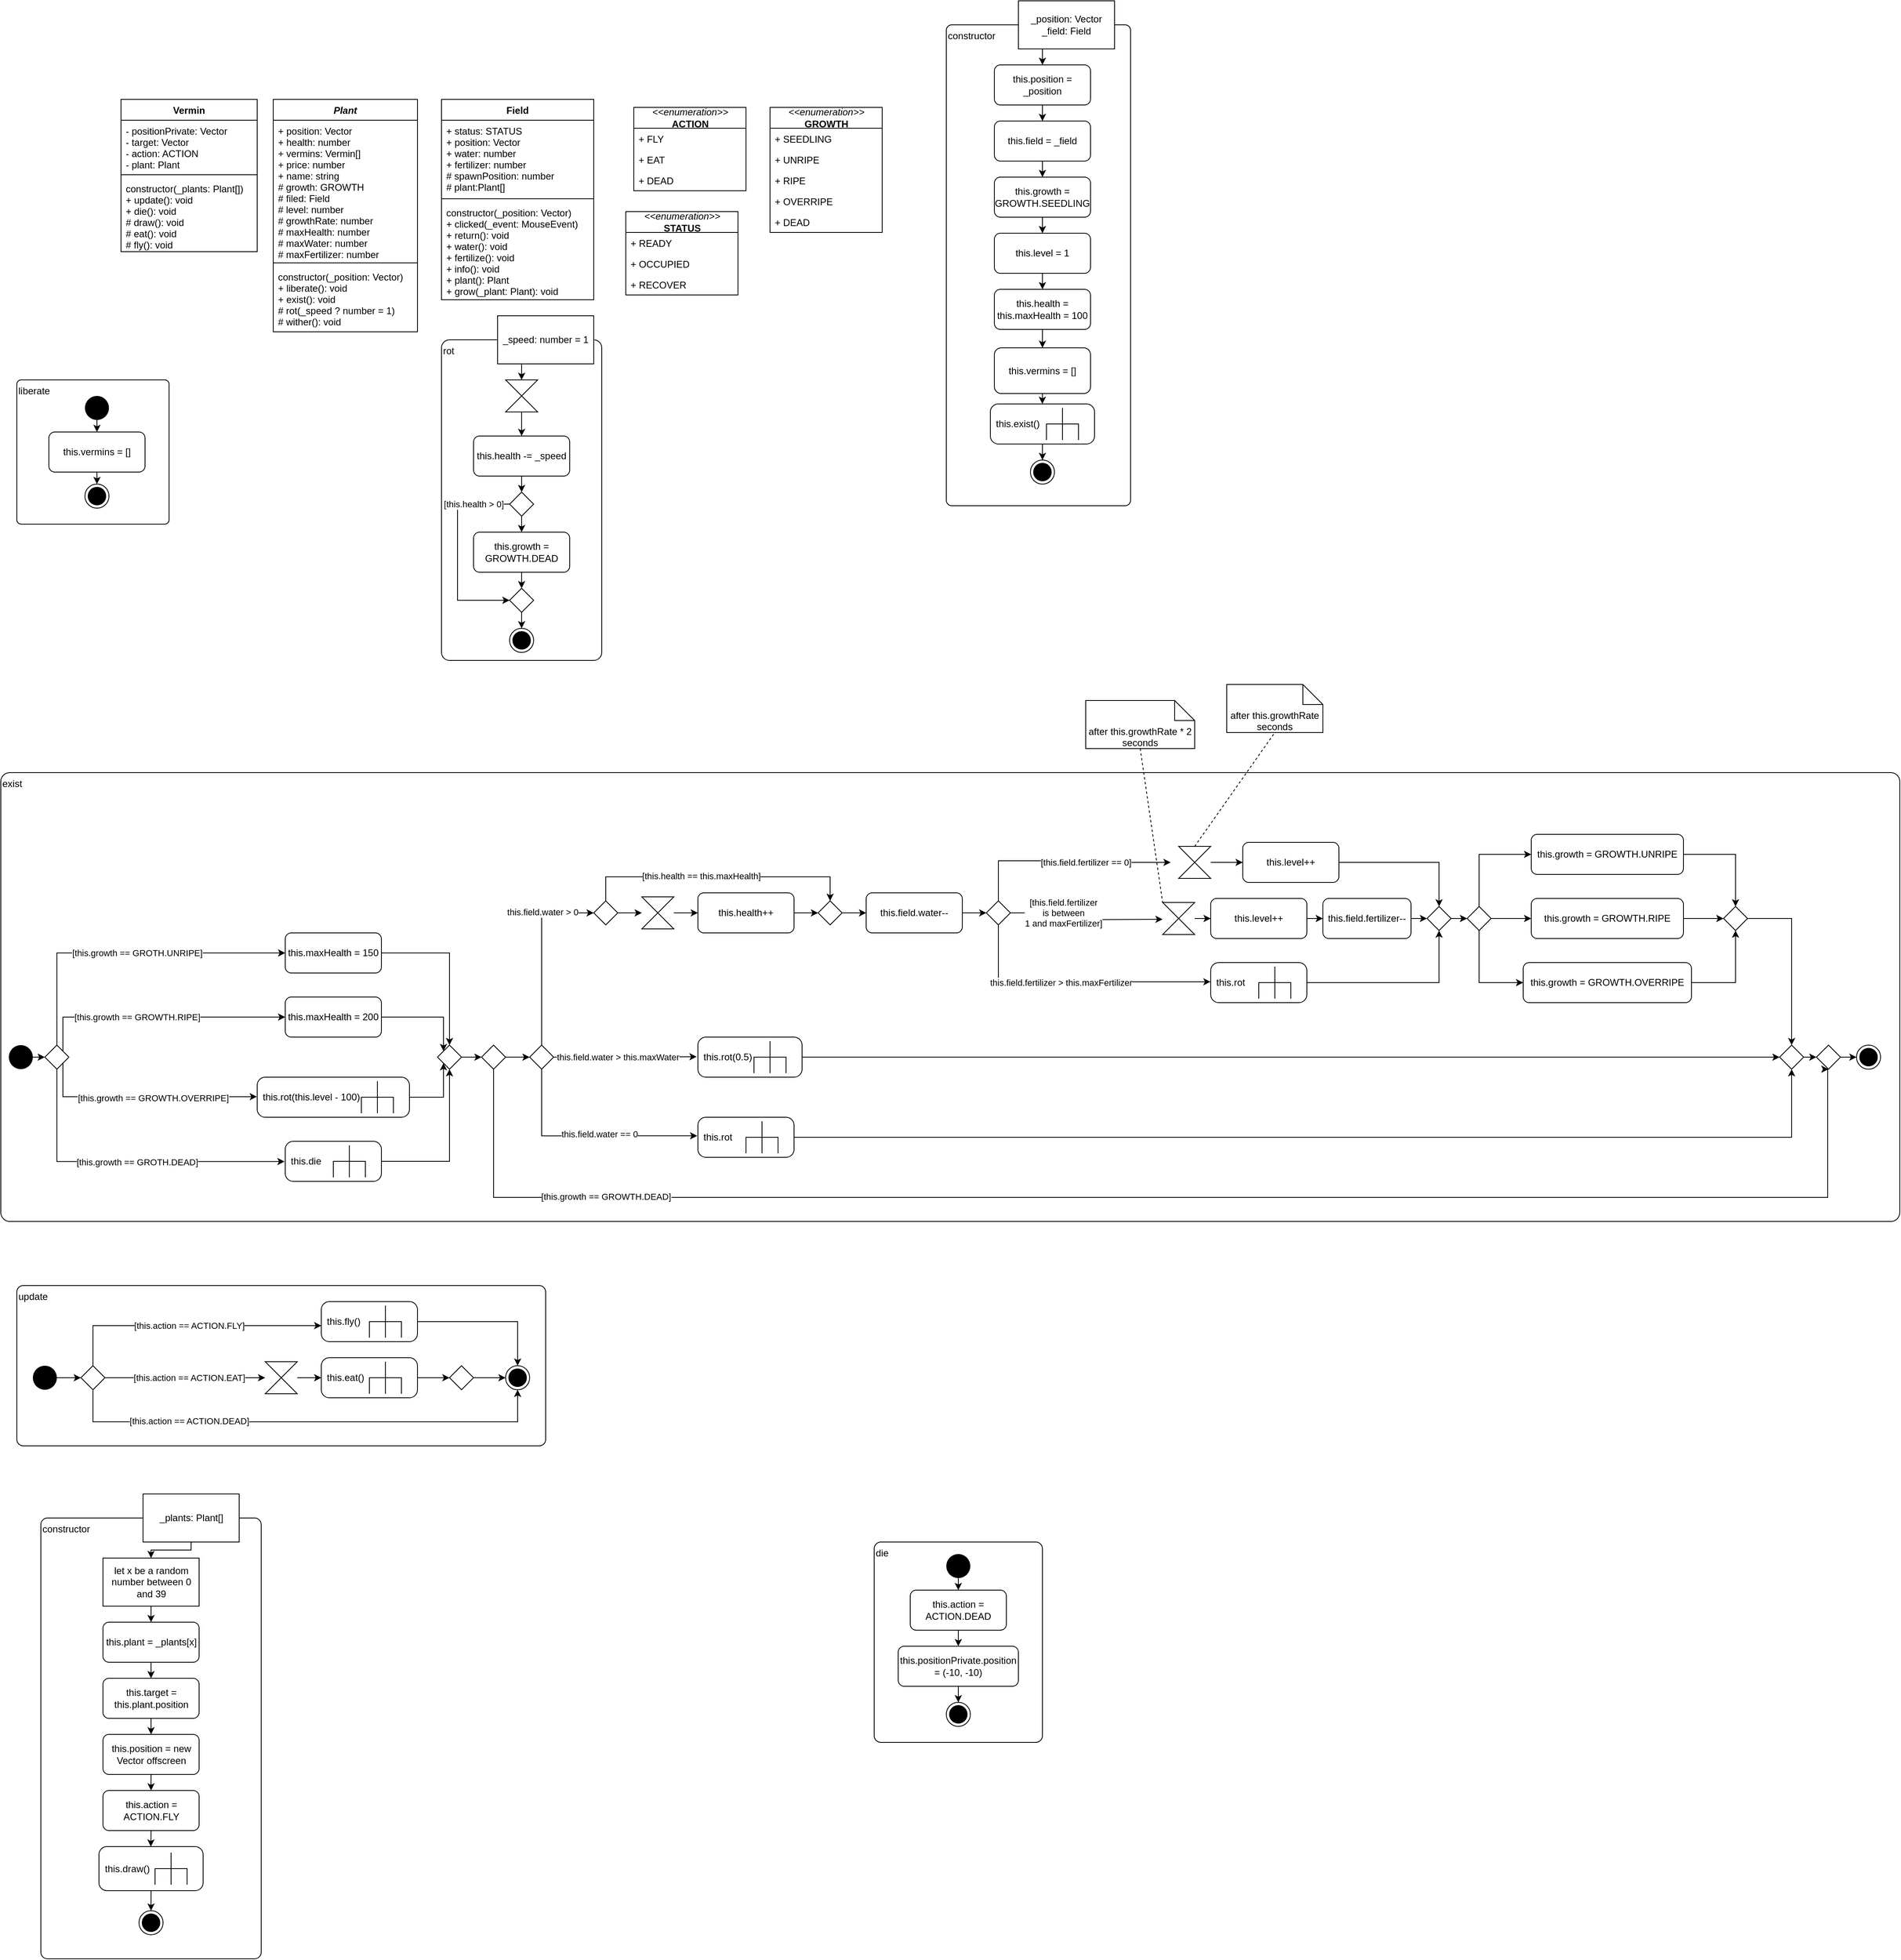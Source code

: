 <mxfile version="20.1.1" type="github">
  <diagram id="IOWlBg4PVeYaBK9nSRcO" name="Page-1">
    <mxGraphModel dx="837" dy="463" grid="1" gridSize="10" guides="1" tooltips="1" connect="1" arrows="1" fold="1" page="1" pageScale="1" pageWidth="1169" pageHeight="1654" math="0" shadow="0">
      <root>
        <mxCell id="0" />
        <mxCell id="1" parent="0" />
        <mxCell id="FBg79oT1Klj4Wz8EOWci-190" value="constructor" style="rounded=1;whiteSpace=wrap;html=1;verticalAlign=top;align=left;arcSize=3;" parent="1" vertex="1">
          <mxGeometry x="1200" y="127" width="230" height="600" as="geometry" />
        </mxCell>
        <mxCell id="FBg79oT1Klj4Wz8EOWci-1" value="Vermin" style="swimlane;fontStyle=1;align=center;verticalAlign=top;childLayout=stackLayout;horizontal=1;startSize=26;horizontalStack=0;resizeParent=1;resizeParentMax=0;resizeLast=0;collapsible=1;marginBottom=0;" parent="1" vertex="1">
          <mxGeometry x="170" y="220" width="170" height="190" as="geometry" />
        </mxCell>
        <mxCell id="FBg79oT1Klj4Wz8EOWci-2" value="- positionPrivate: Vector&#xa;- target: Vector&#xa;- action: ACTION&#xa;- plant: Plant" style="text;strokeColor=none;fillColor=none;align=left;verticalAlign=top;spacingLeft=4;spacingRight=4;overflow=hidden;rotatable=0;points=[[0,0.5],[1,0.5]];portConstraint=eastwest;" parent="FBg79oT1Klj4Wz8EOWci-1" vertex="1">
          <mxGeometry y="26" width="170" height="64" as="geometry" />
        </mxCell>
        <mxCell id="FBg79oT1Klj4Wz8EOWci-3" value="" style="line;strokeWidth=1;fillColor=none;align=left;verticalAlign=middle;spacingTop=-1;spacingLeft=3;spacingRight=3;rotatable=0;labelPosition=right;points=[];portConstraint=eastwest;" parent="FBg79oT1Klj4Wz8EOWci-1" vertex="1">
          <mxGeometry y="90" width="170" height="8" as="geometry" />
        </mxCell>
        <mxCell id="FBg79oT1Klj4Wz8EOWci-4" value="constructor(_plants: Plant[])&#xa;+ update(): void&#xa;+ die(): void&#xa;# draw(): void&#xa;# eat(): void&#xa;# fly(): void" style="text;strokeColor=none;fillColor=none;align=left;verticalAlign=top;spacingLeft=4;spacingRight=4;overflow=hidden;rotatable=0;points=[[0,0.5],[1,0.5]];portConstraint=eastwest;" parent="FBg79oT1Klj4Wz8EOWci-1" vertex="1">
          <mxGeometry y="98" width="170" height="92" as="geometry" />
        </mxCell>
        <mxCell id="FBg79oT1Klj4Wz8EOWci-5" value="Plant" style="swimlane;fontStyle=3;align=center;verticalAlign=top;childLayout=stackLayout;horizontal=1;startSize=26;horizontalStack=0;resizeParent=1;resizeParentMax=0;resizeLast=0;collapsible=1;marginBottom=0;" parent="1" vertex="1">
          <mxGeometry x="360" y="220" width="180" height="290" as="geometry" />
        </mxCell>
        <mxCell id="FBg79oT1Klj4Wz8EOWci-6" value="+ position: Vector&#xa;+ health: number&#xa;+ vermins: Vermin[]&#xa;+ price: number&#xa;+ name: string&#xa;# growth: GROWTH&#xa;# filed: Field&#xa;# level: number&#xa;# growthRate: number&#xa;# maxHealth: number&#xa;# maxWater: number&#xa;# maxFertilizer: number" style="text;strokeColor=none;fillColor=none;align=left;verticalAlign=top;spacingLeft=4;spacingRight=4;overflow=hidden;rotatable=0;points=[[0,0.5],[1,0.5]];portConstraint=eastwest;" parent="FBg79oT1Klj4Wz8EOWci-5" vertex="1">
          <mxGeometry y="26" width="180" height="174" as="geometry" />
        </mxCell>
        <mxCell id="FBg79oT1Klj4Wz8EOWci-7" value="" style="line;strokeWidth=1;fillColor=none;align=left;verticalAlign=middle;spacingTop=-1;spacingLeft=3;spacingRight=3;rotatable=0;labelPosition=right;points=[];portConstraint=eastwest;" parent="FBg79oT1Klj4Wz8EOWci-5" vertex="1">
          <mxGeometry y="200" width="180" height="8" as="geometry" />
        </mxCell>
        <mxCell id="FBg79oT1Klj4Wz8EOWci-8" value="constructor(_position: Vector)&#xa;+ liberate(): void&#xa;+ exist(): void&#xa;# rot(_speed ? number = 1)&#xa;# wither(): void" style="text;strokeColor=none;fillColor=none;align=left;verticalAlign=top;spacingLeft=4;spacingRight=4;overflow=hidden;rotatable=0;points=[[0,0.5],[1,0.5]];portConstraint=eastwest;" parent="FBg79oT1Klj4Wz8EOWci-5" vertex="1">
          <mxGeometry y="208" width="180" height="82" as="geometry" />
        </mxCell>
        <mxCell id="FBg79oT1Klj4Wz8EOWci-9" value="Field" style="swimlane;fontStyle=1;align=center;verticalAlign=top;childLayout=stackLayout;horizontal=1;startSize=26;horizontalStack=0;resizeParent=1;resizeParentMax=0;resizeLast=0;collapsible=1;marginBottom=0;" parent="1" vertex="1">
          <mxGeometry x="570" y="220" width="190" height="250" as="geometry" />
        </mxCell>
        <mxCell id="FBg79oT1Klj4Wz8EOWci-10" value="+ status: STATUS&#xa;+ position: Vector&#xa;+ water: number&#xa;+ fertilizer: number&#xa;# spawnPosition: number&#xa;# plant:Plant[]" style="text;strokeColor=none;fillColor=none;align=left;verticalAlign=top;spacingLeft=4;spacingRight=4;overflow=hidden;rotatable=0;points=[[0,0.5],[1,0.5]];portConstraint=eastwest;" parent="FBg79oT1Klj4Wz8EOWci-9" vertex="1">
          <mxGeometry y="26" width="190" height="94" as="geometry" />
        </mxCell>
        <mxCell id="FBg79oT1Klj4Wz8EOWci-11" value="" style="line;strokeWidth=1;fillColor=none;align=left;verticalAlign=middle;spacingTop=-1;spacingLeft=3;spacingRight=3;rotatable=0;labelPosition=right;points=[];portConstraint=eastwest;" parent="FBg79oT1Klj4Wz8EOWci-9" vertex="1">
          <mxGeometry y="120" width="190" height="8" as="geometry" />
        </mxCell>
        <mxCell id="FBg79oT1Klj4Wz8EOWci-12" value="constructor(_position: Vector)&#xa;+ clicked(_event: MouseEvent)&#xa;+ return(): void&#xa;+ water(): void&#xa;+ fertilize(): void&#xa;+ info(): void&#xa;+ plant(): Plant&#xa;+ grow(_plant: Plant): void" style="text;strokeColor=none;fillColor=none;align=left;verticalAlign=top;spacingLeft=4;spacingRight=4;overflow=hidden;rotatable=0;points=[[0,0.5],[1,0.5]];portConstraint=eastwest;" parent="FBg79oT1Klj4Wz8EOWci-9" vertex="1">
          <mxGeometry y="128" width="190" height="122" as="geometry" />
        </mxCell>
        <mxCell id="FBg79oT1Klj4Wz8EOWci-13" value="&lt;i&gt;&amp;lt;&amp;lt;enumeration&amp;gt;&amp;gt;&lt;/i&gt;&lt;br&gt;&lt;b&gt;ACTION&lt;/b&gt;" style="swimlane;fontStyle=0;childLayout=stackLayout;horizontal=1;startSize=26;fillColor=none;horizontalStack=0;resizeParent=1;resizeParentMax=0;resizeLast=0;collapsible=1;marginBottom=0;html=1;" parent="1" vertex="1">
          <mxGeometry x="810" y="230" width="140" height="104" as="geometry" />
        </mxCell>
        <mxCell id="FBg79oT1Klj4Wz8EOWci-14" value="+ FLY" style="text;strokeColor=none;fillColor=none;align=left;verticalAlign=top;spacingLeft=4;spacingRight=4;overflow=hidden;rotatable=0;points=[[0,0.5],[1,0.5]];portConstraint=eastwest;" parent="FBg79oT1Klj4Wz8EOWci-13" vertex="1">
          <mxGeometry y="26" width="140" height="26" as="geometry" />
        </mxCell>
        <mxCell id="FBg79oT1Klj4Wz8EOWci-15" value="+ EAT" style="text;strokeColor=none;fillColor=none;align=left;verticalAlign=top;spacingLeft=4;spacingRight=4;overflow=hidden;rotatable=0;points=[[0,0.5],[1,0.5]];portConstraint=eastwest;" parent="FBg79oT1Klj4Wz8EOWci-13" vertex="1">
          <mxGeometry y="52" width="140" height="26" as="geometry" />
        </mxCell>
        <mxCell id="FBg79oT1Klj4Wz8EOWci-16" value="+ DEAD" style="text;strokeColor=none;fillColor=none;align=left;verticalAlign=top;spacingLeft=4;spacingRight=4;overflow=hidden;rotatable=0;points=[[0,0.5],[1,0.5]];portConstraint=eastwest;" parent="FBg79oT1Klj4Wz8EOWci-13" vertex="1">
          <mxGeometry y="78" width="140" height="26" as="geometry" />
        </mxCell>
        <mxCell id="FBg79oT1Klj4Wz8EOWci-17" value="&lt;i&gt;&amp;lt;&amp;lt;enumeration&amp;gt;&amp;gt;&lt;/i&gt;&lt;br&gt;&lt;b&gt;STATUS&lt;/b&gt;" style="swimlane;fontStyle=0;childLayout=stackLayout;horizontal=1;startSize=26;fillColor=none;horizontalStack=0;resizeParent=1;resizeParentMax=0;resizeLast=0;collapsible=1;marginBottom=0;html=1;" parent="1" vertex="1">
          <mxGeometry x="800" y="360" width="140" height="104" as="geometry" />
        </mxCell>
        <mxCell id="FBg79oT1Klj4Wz8EOWci-18" value="+ READY" style="text;strokeColor=none;fillColor=none;align=left;verticalAlign=top;spacingLeft=4;spacingRight=4;overflow=hidden;rotatable=0;points=[[0,0.5],[1,0.5]];portConstraint=eastwest;" parent="FBg79oT1Klj4Wz8EOWci-17" vertex="1">
          <mxGeometry y="26" width="140" height="26" as="geometry" />
        </mxCell>
        <mxCell id="FBg79oT1Klj4Wz8EOWci-19" value="+ OCCUPIED" style="text;strokeColor=none;fillColor=none;align=left;verticalAlign=top;spacingLeft=4;spacingRight=4;overflow=hidden;rotatable=0;points=[[0,0.5],[1,0.5]];portConstraint=eastwest;" parent="FBg79oT1Klj4Wz8EOWci-17" vertex="1">
          <mxGeometry y="52" width="140" height="26" as="geometry" />
        </mxCell>
        <mxCell id="FBg79oT1Klj4Wz8EOWci-20" value="+ RECOVER" style="text;strokeColor=none;fillColor=none;align=left;verticalAlign=top;spacingLeft=4;spacingRight=4;overflow=hidden;rotatable=0;points=[[0,0.5],[1,0.5]];portConstraint=eastwest;" parent="FBg79oT1Klj4Wz8EOWci-17" vertex="1">
          <mxGeometry y="78" width="140" height="26" as="geometry" />
        </mxCell>
        <mxCell id="FBg79oT1Klj4Wz8EOWci-21" value="&lt;i&gt;&amp;lt;&amp;lt;enumeration&amp;gt;&amp;gt;&lt;/i&gt;&lt;br&gt;&lt;b&gt;GROWTH&lt;/b&gt;" style="swimlane;fontStyle=0;childLayout=stackLayout;horizontal=1;startSize=26;fillColor=none;horizontalStack=0;resizeParent=1;resizeParentMax=0;resizeLast=0;collapsible=1;marginBottom=0;html=1;" parent="1" vertex="1">
          <mxGeometry x="980" y="230" width="140" height="156" as="geometry" />
        </mxCell>
        <mxCell id="FBg79oT1Klj4Wz8EOWci-22" value="+ SEEDLING" style="text;strokeColor=none;fillColor=none;align=left;verticalAlign=top;spacingLeft=4;spacingRight=4;overflow=hidden;rotatable=0;points=[[0,0.5],[1,0.5]];portConstraint=eastwest;" parent="FBg79oT1Klj4Wz8EOWci-21" vertex="1">
          <mxGeometry y="26" width="140" height="26" as="geometry" />
        </mxCell>
        <mxCell id="FBg79oT1Klj4Wz8EOWci-23" value="+ UNRIPE" style="text;strokeColor=none;fillColor=none;align=left;verticalAlign=top;spacingLeft=4;spacingRight=4;overflow=hidden;rotatable=0;points=[[0,0.5],[1,0.5]];portConstraint=eastwest;" parent="FBg79oT1Klj4Wz8EOWci-21" vertex="1">
          <mxGeometry y="52" width="140" height="26" as="geometry" />
        </mxCell>
        <mxCell id="FBg79oT1Klj4Wz8EOWci-24" value="+ RIPE" style="text;strokeColor=none;fillColor=none;align=left;verticalAlign=top;spacingLeft=4;spacingRight=4;overflow=hidden;rotatable=0;points=[[0,0.5],[1,0.5]];portConstraint=eastwest;" parent="FBg79oT1Klj4Wz8EOWci-21" vertex="1">
          <mxGeometry y="78" width="140" height="26" as="geometry" />
        </mxCell>
        <mxCell id="FBg79oT1Klj4Wz8EOWci-25" value="+ OVERRIPE" style="text;strokeColor=none;fillColor=none;align=left;verticalAlign=top;spacingLeft=4;spacingRight=4;overflow=hidden;rotatable=0;points=[[0,0.5],[1,0.5]];portConstraint=eastwest;" parent="FBg79oT1Klj4Wz8EOWci-21" vertex="1">
          <mxGeometry y="104" width="140" height="26" as="geometry" />
        </mxCell>
        <mxCell id="FBg79oT1Klj4Wz8EOWci-26" value="+ DEAD" style="text;strokeColor=none;fillColor=none;align=left;verticalAlign=top;spacingLeft=4;spacingRight=4;overflow=hidden;rotatable=0;points=[[0,0.5],[1,0.5]];portConstraint=eastwest;" parent="FBg79oT1Klj4Wz8EOWci-21" vertex="1">
          <mxGeometry y="130" width="140" height="26" as="geometry" />
        </mxCell>
        <mxCell id="FBg79oT1Klj4Wz8EOWci-165" value="" style="group" parent="1" vertex="1" connectable="0">
          <mxGeometry x="20" y="950" width="2370" height="670" as="geometry" />
        </mxCell>
        <mxCell id="FBg79oT1Klj4Wz8EOWci-27" value="exist" style="rounded=1;whiteSpace=wrap;html=1;align=left;verticalAlign=top;arcSize=2;" parent="FBg79oT1Klj4Wz8EOWci-165" vertex="1">
          <mxGeometry y="110" width="2370" height="560" as="geometry" />
        </mxCell>
        <mxCell id="FBg79oT1Klj4Wz8EOWci-28" value="" style="rhombus;whiteSpace=wrap;html=1;" parent="FBg79oT1Klj4Wz8EOWci-165" vertex="1">
          <mxGeometry x="55" y="450" width="30" height="30" as="geometry" />
        </mxCell>
        <mxCell id="FBg79oT1Klj4Wz8EOWci-29" value="this.maxHealth = 150" style="rounded=1;whiteSpace=wrap;html=1;" parent="FBg79oT1Klj4Wz8EOWci-165" vertex="1">
          <mxGeometry x="355.0" y="310" width="120" height="50" as="geometry" />
        </mxCell>
        <mxCell id="FBg79oT1Klj4Wz8EOWci-85" style="edgeStyle=orthogonalEdgeStyle;rounded=0;orthogonalLoop=1;jettySize=auto;html=1;exitX=0.5;exitY=0;exitDx=0;exitDy=0;entryX=0;entryY=0.5;entryDx=0;entryDy=0;" parent="FBg79oT1Klj4Wz8EOWci-165" source="FBg79oT1Klj4Wz8EOWci-28" target="FBg79oT1Klj4Wz8EOWci-29" edge="1">
          <mxGeometry relative="1" as="geometry" />
        </mxCell>
        <mxCell id="FBg79oT1Klj4Wz8EOWci-125" value="[this.growth == GROTH.UNRIPE]" style="edgeLabel;html=1;align=center;verticalAlign=middle;resizable=0;points=[];" parent="FBg79oT1Klj4Wz8EOWci-85" vertex="1" connectable="0">
          <mxGeometry x="0.071" y="2" relative="1" as="geometry">
            <mxPoint x="1" y="2" as="offset" />
          </mxGeometry>
        </mxCell>
        <mxCell id="FBg79oT1Klj4Wz8EOWci-30" value="this.maxHealth = 200" style="rounded=1;whiteSpace=wrap;html=1;" parent="FBg79oT1Klj4Wz8EOWci-165" vertex="1">
          <mxGeometry x="355.0" y="390" width="120" height="50" as="geometry" />
        </mxCell>
        <mxCell id="FBg79oT1Klj4Wz8EOWci-86" style="edgeStyle=orthogonalEdgeStyle;rounded=0;orthogonalLoop=1;jettySize=auto;html=1;exitX=1;exitY=0;exitDx=0;exitDy=0;entryX=0;entryY=0.5;entryDx=0;entryDy=0;" parent="FBg79oT1Klj4Wz8EOWci-165" source="FBg79oT1Klj4Wz8EOWci-28" target="FBg79oT1Klj4Wz8EOWci-30" edge="1">
          <mxGeometry relative="1" as="geometry">
            <Array as="points">
              <mxPoint x="78" y="415" />
            </Array>
          </mxGeometry>
        </mxCell>
        <mxCell id="FBg79oT1Klj4Wz8EOWci-129" value="[this.growth == GROWTH.RIPE]" style="edgeLabel;html=1;align=center;verticalAlign=middle;resizable=0;points=[];" parent="FBg79oT1Klj4Wz8EOWci-86" vertex="1" connectable="0">
          <mxGeometry x="-0.294" y="-2" relative="1" as="geometry">
            <mxPoint x="22" y="-2" as="offset" />
          </mxGeometry>
        </mxCell>
        <mxCell id="FBg79oT1Klj4Wz8EOWci-31" value="this.rot(this.level - 100)" style="shape=mxgraph.uml25.behaviorAction;html=1;rounded=1;absoluteArcSize=1;arcSize=10;align=left;spacingLeft=5;" parent="FBg79oT1Klj4Wz8EOWci-165" vertex="1">
          <mxGeometry x="320.0" y="490" width="190" height="50" as="geometry" />
        </mxCell>
        <mxCell id="FBg79oT1Klj4Wz8EOWci-88" style="edgeStyle=orthogonalEdgeStyle;rounded=0;orthogonalLoop=1;jettySize=auto;html=1;exitX=1;exitY=1;exitDx=0;exitDy=0;entryX=-0.002;entryY=0.487;entryDx=0;entryDy=0;entryPerimeter=0;" parent="FBg79oT1Klj4Wz8EOWci-165" source="FBg79oT1Klj4Wz8EOWci-28" target="FBg79oT1Klj4Wz8EOWci-31" edge="1">
          <mxGeometry relative="1" as="geometry">
            <Array as="points">
              <mxPoint x="78" y="514" />
            </Array>
          </mxGeometry>
        </mxCell>
        <mxCell id="FBg79oT1Klj4Wz8EOWci-128" value="[this.growth == GROWTH.OVERRIPE]" style="edgeLabel;html=1;align=center;verticalAlign=middle;resizable=0;points=[];" parent="FBg79oT1Klj4Wz8EOWci-88" vertex="1" connectable="0">
          <mxGeometry x="0.119" relative="1" as="geometry">
            <mxPoint x="-5" y="1" as="offset" />
          </mxGeometry>
        </mxCell>
        <mxCell id="FBg79oT1Klj4Wz8EOWci-32" value="this.die" style="shape=mxgraph.uml25.behaviorAction;html=1;rounded=1;absoluteArcSize=1;arcSize=10;align=left;spacingLeft=5;" parent="FBg79oT1Klj4Wz8EOWci-165" vertex="1">
          <mxGeometry x="355.0" y="570" width="120" height="50" as="geometry" />
        </mxCell>
        <mxCell id="FBg79oT1Klj4Wz8EOWci-87" style="edgeStyle=orthogonalEdgeStyle;rounded=0;orthogonalLoop=1;jettySize=auto;html=1;exitX=0.5;exitY=1;exitDx=0;exitDy=0;entryX=-0.007;entryY=0.506;entryDx=0;entryDy=0;entryPerimeter=0;" parent="FBg79oT1Klj4Wz8EOWci-165" source="FBg79oT1Klj4Wz8EOWci-28" target="FBg79oT1Klj4Wz8EOWci-32" edge="1">
          <mxGeometry relative="1" as="geometry" />
        </mxCell>
        <mxCell id="FBg79oT1Klj4Wz8EOWci-127" value="[this.growth == GROTH.DEAD]" style="edgeLabel;html=1;align=center;verticalAlign=middle;resizable=0;points=[];" parent="FBg79oT1Klj4Wz8EOWci-87" vertex="1" connectable="0">
          <mxGeometry x="0.271" y="2" relative="1" as="geometry">
            <mxPoint x="-39" y="2" as="offset" />
          </mxGeometry>
        </mxCell>
        <mxCell id="FBg79oT1Klj4Wz8EOWci-34" value="" style="rhombus;whiteSpace=wrap;html=1;" parent="FBg79oT1Klj4Wz8EOWci-165" vertex="1">
          <mxGeometry x="545.0" y="450" width="30" height="30" as="geometry" />
        </mxCell>
        <mxCell id="FBg79oT1Klj4Wz8EOWci-89" style="edgeStyle=orthogonalEdgeStyle;rounded=0;orthogonalLoop=1;jettySize=auto;html=1;exitX=1;exitY=0.5;exitDx=0;exitDy=0;entryX=0.5;entryY=0;entryDx=0;entryDy=0;" parent="FBg79oT1Klj4Wz8EOWci-165" source="FBg79oT1Klj4Wz8EOWci-29" target="FBg79oT1Klj4Wz8EOWci-34" edge="1">
          <mxGeometry relative="1" as="geometry" />
        </mxCell>
        <mxCell id="FBg79oT1Klj4Wz8EOWci-91" style="edgeStyle=orthogonalEdgeStyle;rounded=0;orthogonalLoop=1;jettySize=auto;html=1;exitX=1;exitY=0.5;exitDx=0;exitDy=0;entryX=0;entryY=0;entryDx=0;entryDy=0;" parent="FBg79oT1Klj4Wz8EOWci-165" source="FBg79oT1Klj4Wz8EOWci-30" target="FBg79oT1Klj4Wz8EOWci-34" edge="1">
          <mxGeometry relative="1" as="geometry" />
        </mxCell>
        <mxCell id="FBg79oT1Klj4Wz8EOWci-92" style="edgeStyle=orthogonalEdgeStyle;rounded=0;orthogonalLoop=1;jettySize=auto;html=1;entryX=0;entryY=1;entryDx=0;entryDy=0;" parent="FBg79oT1Klj4Wz8EOWci-165" source="FBg79oT1Klj4Wz8EOWci-31" target="FBg79oT1Klj4Wz8EOWci-34" edge="1">
          <mxGeometry relative="1" as="geometry" />
        </mxCell>
        <mxCell id="FBg79oT1Klj4Wz8EOWci-93" style="edgeStyle=orthogonalEdgeStyle;rounded=0;orthogonalLoop=1;jettySize=auto;html=1;entryX=0.5;entryY=1;entryDx=0;entryDy=0;" parent="FBg79oT1Klj4Wz8EOWci-165" source="FBg79oT1Klj4Wz8EOWci-32" target="FBg79oT1Klj4Wz8EOWci-34" edge="1">
          <mxGeometry relative="1" as="geometry" />
        </mxCell>
        <mxCell id="FBg79oT1Klj4Wz8EOWci-35" value="" style="rhombus;whiteSpace=wrap;html=1;" parent="FBg79oT1Klj4Wz8EOWci-165" vertex="1">
          <mxGeometry x="660.0" y="450" width="30" height="30" as="geometry" />
        </mxCell>
        <mxCell id="FBg79oT1Klj4Wz8EOWci-36" value="" style="rhombus;whiteSpace=wrap;html=1;" parent="FBg79oT1Klj4Wz8EOWci-165" vertex="1">
          <mxGeometry x="740.0" y="270" width="30" height="30" as="geometry" />
        </mxCell>
        <mxCell id="FBg79oT1Klj4Wz8EOWci-95" style="edgeStyle=orthogonalEdgeStyle;rounded=0;orthogonalLoop=1;jettySize=auto;html=1;exitX=0.5;exitY=0;exitDx=0;exitDy=0;entryX=0;entryY=0.5;entryDx=0;entryDy=0;" parent="FBg79oT1Klj4Wz8EOWci-165" source="FBg79oT1Klj4Wz8EOWci-35" target="FBg79oT1Klj4Wz8EOWci-36" edge="1">
          <mxGeometry relative="1" as="geometry" />
        </mxCell>
        <mxCell id="FBg79oT1Klj4Wz8EOWci-155" value="this.field.water &amp;gt; 0" style="edgeLabel;html=1;align=center;verticalAlign=middle;resizable=0;points=[];" parent="FBg79oT1Klj4Wz8EOWci-95" vertex="1" connectable="0">
          <mxGeometry x="0.438" y="1" relative="1" as="geometry">
            <mxPoint as="offset" />
          </mxGeometry>
        </mxCell>
        <mxCell id="FBg79oT1Klj4Wz8EOWci-37" value="" style="shape=collate;whiteSpace=wrap;html=1;" parent="FBg79oT1Klj4Wz8EOWci-165" vertex="1">
          <mxGeometry x="800.0" y="265" width="40" height="40" as="geometry" />
        </mxCell>
        <mxCell id="FBg79oT1Klj4Wz8EOWci-38" value="this.health++" style="rounded=1;whiteSpace=wrap;html=1;" parent="FBg79oT1Klj4Wz8EOWci-165" vertex="1">
          <mxGeometry x="870.0" y="260" width="120" height="50" as="geometry" />
        </mxCell>
        <mxCell id="FBg79oT1Klj4Wz8EOWci-69" style="edgeStyle=orthogonalEdgeStyle;rounded=0;orthogonalLoop=1;jettySize=auto;html=1;exitX=1;exitY=0.5;exitDx=0;exitDy=0;entryX=0;entryY=0.5;entryDx=0;entryDy=0;" parent="FBg79oT1Klj4Wz8EOWci-165" source="FBg79oT1Klj4Wz8EOWci-37" target="FBg79oT1Klj4Wz8EOWci-38" edge="1">
          <mxGeometry relative="1" as="geometry" />
        </mxCell>
        <mxCell id="FBg79oT1Klj4Wz8EOWci-39" value="" style="rhombus;whiteSpace=wrap;html=1;" parent="FBg79oT1Klj4Wz8EOWci-165" vertex="1">
          <mxGeometry x="1020" y="270" width="30" height="30" as="geometry" />
        </mxCell>
        <mxCell id="FBg79oT1Klj4Wz8EOWci-130" style="edgeStyle=orthogonalEdgeStyle;rounded=0;orthogonalLoop=1;jettySize=auto;html=1;exitX=0.5;exitY=0;exitDx=0;exitDy=0;entryX=0.5;entryY=0;entryDx=0;entryDy=0;" parent="FBg79oT1Klj4Wz8EOWci-165" source="FBg79oT1Klj4Wz8EOWci-36" target="FBg79oT1Klj4Wz8EOWci-39" edge="1">
          <mxGeometry relative="1" as="geometry">
            <Array as="points">
              <mxPoint x="755" y="240" />
              <mxPoint x="1035" y="240" />
            </Array>
          </mxGeometry>
        </mxCell>
        <mxCell id="FBg79oT1Klj4Wz8EOWci-140" value="[this.health == this.maxHealth]" style="edgeLabel;html=1;align=center;verticalAlign=middle;resizable=0;points=[];" parent="FBg79oT1Klj4Wz8EOWci-130" vertex="1" connectable="0">
          <mxGeometry x="-0.124" y="1" relative="1" as="geometry">
            <mxPoint as="offset" />
          </mxGeometry>
        </mxCell>
        <mxCell id="FBg79oT1Klj4Wz8EOWci-70" style="edgeStyle=orthogonalEdgeStyle;rounded=0;orthogonalLoop=1;jettySize=auto;html=1;exitX=1;exitY=0.5;exitDx=0;exitDy=0;entryX=0;entryY=0.5;entryDx=0;entryDy=0;" parent="FBg79oT1Klj4Wz8EOWci-165" source="FBg79oT1Klj4Wz8EOWci-38" target="FBg79oT1Klj4Wz8EOWci-39" edge="1">
          <mxGeometry relative="1" as="geometry" />
        </mxCell>
        <mxCell id="FBg79oT1Klj4Wz8EOWci-40" value="this.field.water--" style="rounded=1;whiteSpace=wrap;html=1;" parent="FBg79oT1Klj4Wz8EOWci-165" vertex="1">
          <mxGeometry x="1080" y="260" width="120" height="50" as="geometry" />
        </mxCell>
        <mxCell id="FBg79oT1Klj4Wz8EOWci-71" style="edgeStyle=orthogonalEdgeStyle;rounded=0;orthogonalLoop=1;jettySize=auto;html=1;exitX=1;exitY=0.5;exitDx=0;exitDy=0;entryX=0;entryY=0.5;entryDx=0;entryDy=0;" parent="FBg79oT1Klj4Wz8EOWci-165" source="FBg79oT1Klj4Wz8EOWci-39" target="FBg79oT1Klj4Wz8EOWci-40" edge="1">
          <mxGeometry relative="1" as="geometry" />
        </mxCell>
        <mxCell id="FBg79oT1Klj4Wz8EOWci-100" style="edgeStyle=orthogonalEdgeStyle;rounded=0;orthogonalLoop=1;jettySize=auto;html=1;exitX=0.5;exitY=0;exitDx=0;exitDy=0;" parent="FBg79oT1Klj4Wz8EOWci-165" source="FBg79oT1Klj4Wz8EOWci-41" edge="1">
          <mxGeometry relative="1" as="geometry">
            <mxPoint x="1460" y="222" as="targetPoint" />
            <Array as="points">
              <mxPoint x="1245" y="220" />
              <mxPoint x="1380" y="220" />
              <mxPoint x="1380" y="222" />
            </Array>
          </mxGeometry>
        </mxCell>
        <mxCell id="FBg79oT1Klj4Wz8EOWci-142" value="[this.field.fertilizer == 0]" style="edgeLabel;html=1;align=center;verticalAlign=middle;resizable=0;points=[];" parent="FBg79oT1Klj4Wz8EOWci-100" vertex="1" connectable="0">
          <mxGeometry x="0.587" y="1" relative="1" as="geometry">
            <mxPoint x="-51" y="1" as="offset" />
          </mxGeometry>
        </mxCell>
        <mxCell id="FBg79oT1Klj4Wz8EOWci-145" style="edgeStyle=orthogonalEdgeStyle;rounded=0;orthogonalLoop=1;jettySize=auto;html=1;exitX=1;exitY=0.5;exitDx=0;exitDy=0;" parent="FBg79oT1Klj4Wz8EOWci-165" source="FBg79oT1Klj4Wz8EOWci-41" edge="1">
          <mxGeometry relative="1" as="geometry">
            <mxPoint x="1450" y="293" as="targetPoint" />
          </mxGeometry>
        </mxCell>
        <mxCell id="FBg79oT1Klj4Wz8EOWci-150" value="[this.field.fertilizer&lt;br&gt;is between&lt;br&gt;1 and maxFertilizer]" style="edgeLabel;html=1;align=center;verticalAlign=middle;resizable=0;points=[];" parent="FBg79oT1Klj4Wz8EOWci-145" vertex="1" connectable="0">
          <mxGeometry x="-0.8" y="-3" relative="1" as="geometry">
            <mxPoint x="46" y="-3" as="offset" />
          </mxGeometry>
        </mxCell>
        <mxCell id="FBg79oT1Klj4Wz8EOWci-41" value="" style="rhombus;whiteSpace=wrap;html=1;" parent="FBg79oT1Klj4Wz8EOWci-165" vertex="1">
          <mxGeometry x="1230" y="270" width="30" height="30" as="geometry" />
        </mxCell>
        <mxCell id="FBg79oT1Klj4Wz8EOWci-72" style="edgeStyle=orthogonalEdgeStyle;rounded=0;orthogonalLoop=1;jettySize=auto;html=1;exitX=1;exitY=0.5;exitDx=0;exitDy=0;entryX=0;entryY=0.5;entryDx=0;entryDy=0;" parent="FBg79oT1Klj4Wz8EOWci-165" source="FBg79oT1Klj4Wz8EOWci-40" target="FBg79oT1Klj4Wz8EOWci-41" edge="1">
          <mxGeometry relative="1" as="geometry" />
        </mxCell>
        <mxCell id="FBg79oT1Klj4Wz8EOWci-42" value="this.level++" style="rounded=1;whiteSpace=wrap;html=1;" parent="FBg79oT1Klj4Wz8EOWci-165" vertex="1">
          <mxGeometry x="1550" y="197" width="120" height="50" as="geometry" />
        </mxCell>
        <mxCell id="FBg79oT1Klj4Wz8EOWci-43" value="this.level++" style="rounded=1;whiteSpace=wrap;html=1;" parent="FBg79oT1Klj4Wz8EOWci-165" vertex="1">
          <mxGeometry x="1510" y="267" width="120" height="50" as="geometry" />
        </mxCell>
        <mxCell id="FBg79oT1Klj4Wz8EOWci-44" value="this.field.fertilizer--" style="rounded=1;whiteSpace=wrap;html=1;" parent="FBg79oT1Klj4Wz8EOWci-165" vertex="1">
          <mxGeometry x="1650" y="267" width="110" height="50" as="geometry" />
        </mxCell>
        <mxCell id="FBg79oT1Klj4Wz8EOWci-146" style="edgeStyle=orthogonalEdgeStyle;rounded=0;orthogonalLoop=1;jettySize=auto;html=1;exitX=1;exitY=0.5;exitDx=0;exitDy=0;entryX=0;entryY=0.5;entryDx=0;entryDy=0;" parent="FBg79oT1Klj4Wz8EOWci-165" source="FBg79oT1Klj4Wz8EOWci-43" target="FBg79oT1Klj4Wz8EOWci-44" edge="1">
          <mxGeometry relative="1" as="geometry" />
        </mxCell>
        <mxCell id="FBg79oT1Klj4Wz8EOWci-45" value="this.rot" style="shape=mxgraph.uml25.behaviorAction;html=1;rounded=1;absoluteArcSize=1;arcSize=10;align=left;spacingLeft=5;" parent="FBg79oT1Klj4Wz8EOWci-165" vertex="1">
          <mxGeometry x="1510" y="347" width="120" height="50" as="geometry" />
        </mxCell>
        <mxCell id="FBg79oT1Klj4Wz8EOWci-106" style="edgeStyle=orthogonalEdgeStyle;rounded=0;orthogonalLoop=1;jettySize=auto;html=1;exitX=0.5;exitY=1;exitDx=0;exitDy=0;entryX=-0.002;entryY=0.479;entryDx=0;entryDy=0;entryPerimeter=0;" parent="FBg79oT1Klj4Wz8EOWci-165" source="FBg79oT1Klj4Wz8EOWci-41" target="FBg79oT1Klj4Wz8EOWci-45" edge="1">
          <mxGeometry relative="1" as="geometry" />
        </mxCell>
        <mxCell id="FBg79oT1Klj4Wz8EOWci-151" value="this.field.fertilizer &amp;gt; this.maxFertilizer" style="edgeLabel;html=1;align=center;verticalAlign=middle;resizable=0;points=[];" parent="FBg79oT1Klj4Wz8EOWci-106" vertex="1" connectable="0">
          <mxGeometry x="-0.336" y="1" relative="1" as="geometry">
            <mxPoint x="37" y="2" as="offset" />
          </mxGeometry>
        </mxCell>
        <mxCell id="FBg79oT1Klj4Wz8EOWci-48" value="" style="rhombus;whiteSpace=wrap;html=1;" parent="FBg79oT1Klj4Wz8EOWci-165" vertex="1">
          <mxGeometry x="1830" y="277" width="30" height="30" as="geometry" />
        </mxCell>
        <mxCell id="FBg79oT1Klj4Wz8EOWci-49" value="this.growth = GROWTH.UNRIPE" style="rounded=1;whiteSpace=wrap;html=1;" parent="FBg79oT1Klj4Wz8EOWci-165" vertex="1">
          <mxGeometry x="1910" y="187" width="190" height="50" as="geometry" />
        </mxCell>
        <mxCell id="FBg79oT1Klj4Wz8EOWci-114" style="edgeStyle=orthogonalEdgeStyle;rounded=0;orthogonalLoop=1;jettySize=auto;html=1;exitX=0.5;exitY=0;exitDx=0;exitDy=0;entryX=0;entryY=0.5;entryDx=0;entryDy=0;" parent="FBg79oT1Klj4Wz8EOWci-165" source="FBg79oT1Klj4Wz8EOWci-48" target="FBg79oT1Klj4Wz8EOWci-49" edge="1">
          <mxGeometry relative="1" as="geometry" />
        </mxCell>
        <mxCell id="FBg79oT1Klj4Wz8EOWci-50" value="this.growth = GROWTH.RIPE" style="rounded=1;whiteSpace=wrap;html=1;" parent="FBg79oT1Klj4Wz8EOWci-165" vertex="1">
          <mxGeometry x="1910" y="267" width="190" height="50" as="geometry" />
        </mxCell>
        <mxCell id="FBg79oT1Klj4Wz8EOWci-115" style="edgeStyle=orthogonalEdgeStyle;rounded=0;orthogonalLoop=1;jettySize=auto;html=1;exitX=1;exitY=0.5;exitDx=0;exitDy=0;entryX=0;entryY=0.5;entryDx=0;entryDy=0;" parent="FBg79oT1Klj4Wz8EOWci-165" source="FBg79oT1Klj4Wz8EOWci-48" target="FBg79oT1Klj4Wz8EOWci-50" edge="1">
          <mxGeometry relative="1" as="geometry" />
        </mxCell>
        <mxCell id="FBg79oT1Klj4Wz8EOWci-51" value="this.growth = GROWTH.OVERRIPE" style="rounded=1;whiteSpace=wrap;html=1;" parent="FBg79oT1Klj4Wz8EOWci-165" vertex="1">
          <mxGeometry x="1900" y="347" width="210" height="50" as="geometry" />
        </mxCell>
        <mxCell id="FBg79oT1Klj4Wz8EOWci-116" style="edgeStyle=orthogonalEdgeStyle;rounded=0;orthogonalLoop=1;jettySize=auto;html=1;exitX=0.5;exitY=1;exitDx=0;exitDy=0;entryX=0;entryY=0.5;entryDx=0;entryDy=0;" parent="FBg79oT1Klj4Wz8EOWci-165" source="FBg79oT1Klj4Wz8EOWci-48" target="FBg79oT1Klj4Wz8EOWci-51" edge="1">
          <mxGeometry relative="1" as="geometry" />
        </mxCell>
        <mxCell id="FBg79oT1Klj4Wz8EOWci-52" value="" style="rhombus;whiteSpace=wrap;html=1;" parent="FBg79oT1Klj4Wz8EOWci-165" vertex="1">
          <mxGeometry x="2150" y="277" width="30" height="30" as="geometry" />
        </mxCell>
        <mxCell id="FBg79oT1Klj4Wz8EOWci-117" style="edgeStyle=orthogonalEdgeStyle;rounded=0;orthogonalLoop=1;jettySize=auto;html=1;exitX=1;exitY=0.5;exitDx=0;exitDy=0;entryX=0.5;entryY=0;entryDx=0;entryDy=0;" parent="FBg79oT1Klj4Wz8EOWci-165" source="FBg79oT1Klj4Wz8EOWci-49" target="FBg79oT1Klj4Wz8EOWci-52" edge="1">
          <mxGeometry relative="1" as="geometry" />
        </mxCell>
        <mxCell id="FBg79oT1Klj4Wz8EOWci-118" style="edgeStyle=orthogonalEdgeStyle;rounded=0;orthogonalLoop=1;jettySize=auto;html=1;exitX=1;exitY=0.5;exitDx=0;exitDy=0;entryX=0;entryY=0.5;entryDx=0;entryDy=0;" parent="FBg79oT1Klj4Wz8EOWci-165" source="FBg79oT1Klj4Wz8EOWci-50" target="FBg79oT1Klj4Wz8EOWci-52" edge="1">
          <mxGeometry relative="1" as="geometry" />
        </mxCell>
        <mxCell id="FBg79oT1Klj4Wz8EOWci-119" style="edgeStyle=orthogonalEdgeStyle;rounded=0;orthogonalLoop=1;jettySize=auto;html=1;exitX=1;exitY=0.5;exitDx=0;exitDy=0;entryX=0.5;entryY=1;entryDx=0;entryDy=0;" parent="FBg79oT1Klj4Wz8EOWci-165" source="FBg79oT1Klj4Wz8EOWci-51" target="FBg79oT1Klj4Wz8EOWci-52" edge="1">
          <mxGeometry relative="1" as="geometry" />
        </mxCell>
        <mxCell id="FBg79oT1Klj4Wz8EOWci-53" value="this.rot(0.5)" style="shape=mxgraph.uml25.behaviorAction;html=1;rounded=1;absoluteArcSize=1;arcSize=10;align=left;spacingLeft=5;" parent="FBg79oT1Klj4Wz8EOWci-165" vertex="1">
          <mxGeometry x="870.0" y="440" width="130" height="50" as="geometry" />
        </mxCell>
        <mxCell id="FBg79oT1Klj4Wz8EOWci-97" style="edgeStyle=orthogonalEdgeStyle;rounded=0;orthogonalLoop=1;jettySize=auto;html=1;exitX=1;exitY=0.5;exitDx=0;exitDy=0;entryX=-0.012;entryY=0.489;entryDx=0;entryDy=0;entryPerimeter=0;" parent="FBg79oT1Klj4Wz8EOWci-165" source="FBg79oT1Klj4Wz8EOWci-35" target="FBg79oT1Klj4Wz8EOWci-53" edge="1">
          <mxGeometry relative="1" as="geometry" />
        </mxCell>
        <mxCell id="FBg79oT1Klj4Wz8EOWci-154" value="this.field.water &amp;gt; this.maxWater" style="edgeLabel;html=1;align=center;verticalAlign=middle;resizable=0;points=[];" parent="FBg79oT1Klj4Wz8EOWci-97" vertex="1" connectable="0">
          <mxGeometry x="-0.775" relative="1" as="geometry">
            <mxPoint x="60" as="offset" />
          </mxGeometry>
        </mxCell>
        <mxCell id="FBg79oT1Klj4Wz8EOWci-54" value="this.rot" style="shape=mxgraph.uml25.behaviorAction;html=1;rounded=1;absoluteArcSize=1;arcSize=10;align=left;spacingLeft=5;" parent="FBg79oT1Klj4Wz8EOWci-165" vertex="1">
          <mxGeometry x="870.0" y="540" width="120" height="50" as="geometry" />
        </mxCell>
        <mxCell id="FBg79oT1Klj4Wz8EOWci-99" style="edgeStyle=orthogonalEdgeStyle;rounded=0;orthogonalLoop=1;jettySize=auto;html=1;exitX=0.5;exitY=1;exitDx=0;exitDy=0;entryX=-0.007;entryY=0.463;entryDx=0;entryDy=0;entryPerimeter=0;" parent="FBg79oT1Klj4Wz8EOWci-165" source="FBg79oT1Klj4Wz8EOWci-35" target="FBg79oT1Klj4Wz8EOWci-54" edge="1">
          <mxGeometry relative="1" as="geometry" />
        </mxCell>
        <mxCell id="FBg79oT1Klj4Wz8EOWci-153" value="this.field.water == 0" style="edgeLabel;html=1;align=center;verticalAlign=middle;resizable=0;points=[];" parent="FBg79oT1Klj4Wz8EOWci-99" vertex="1" connectable="0">
          <mxGeometry x="0.114" y="2" relative="1" as="geometry">
            <mxPoint as="offset" />
          </mxGeometry>
        </mxCell>
        <mxCell id="FBg79oT1Klj4Wz8EOWci-55" value="" style="rhombus;whiteSpace=wrap;html=1;" parent="FBg79oT1Klj4Wz8EOWci-165" vertex="1">
          <mxGeometry x="2220" y="450" width="30" height="30" as="geometry" />
        </mxCell>
        <mxCell id="FBg79oT1Klj4Wz8EOWci-120" style="edgeStyle=orthogonalEdgeStyle;rounded=0;orthogonalLoop=1;jettySize=auto;html=1;exitX=1;exitY=0.5;exitDx=0;exitDy=0;entryX=0.5;entryY=0;entryDx=0;entryDy=0;" parent="FBg79oT1Klj4Wz8EOWci-165" source="FBg79oT1Klj4Wz8EOWci-52" target="FBg79oT1Klj4Wz8EOWci-55" edge="1">
          <mxGeometry relative="1" as="geometry" />
        </mxCell>
        <mxCell id="FBg79oT1Klj4Wz8EOWci-122" style="edgeStyle=orthogonalEdgeStyle;rounded=0;orthogonalLoop=1;jettySize=auto;html=1;entryX=0;entryY=0.5;entryDx=0;entryDy=0;" parent="FBg79oT1Klj4Wz8EOWci-165" source="FBg79oT1Klj4Wz8EOWci-53" target="FBg79oT1Klj4Wz8EOWci-55" edge="1">
          <mxGeometry relative="1" as="geometry" />
        </mxCell>
        <mxCell id="FBg79oT1Klj4Wz8EOWci-123" style="edgeStyle=orthogonalEdgeStyle;rounded=0;orthogonalLoop=1;jettySize=auto;html=1;entryX=0.5;entryY=1;entryDx=0;entryDy=0;" parent="FBg79oT1Klj4Wz8EOWci-165" source="FBg79oT1Klj4Wz8EOWci-54" target="FBg79oT1Klj4Wz8EOWci-55" edge="1">
          <mxGeometry relative="1" as="geometry" />
        </mxCell>
        <mxCell id="FBg79oT1Klj4Wz8EOWci-124" style="edgeStyle=orthogonalEdgeStyle;rounded=0;orthogonalLoop=1;jettySize=auto;html=1;exitX=1;exitY=0.5;exitDx=0;exitDy=0;entryX=0;entryY=0.5;entryDx=0;entryDy=0;" parent="FBg79oT1Klj4Wz8EOWci-165" source="FBg79oT1Klj4Wz8EOWci-56" target="FBg79oT1Klj4Wz8EOWci-28" edge="1">
          <mxGeometry relative="1" as="geometry" />
        </mxCell>
        <mxCell id="FBg79oT1Klj4Wz8EOWci-56" value="" style="ellipse;fillColor=#000000;strokeColor=none;html=1;" parent="FBg79oT1Klj4Wz8EOWci-165" vertex="1">
          <mxGeometry x="10" y="450" width="30" height="30" as="geometry" />
        </mxCell>
        <mxCell id="FBg79oT1Klj4Wz8EOWci-57" value="" style="ellipse;html=1;shape=endState;fillColor=#000000;strokeColor=#000000;" parent="FBg79oT1Klj4Wz8EOWci-165" vertex="1">
          <mxGeometry x="2316" y="450" width="30" height="30" as="geometry" />
        </mxCell>
        <mxCell id="FBg79oT1Klj4Wz8EOWci-68" value="" style="endArrow=classic;html=1;rounded=0;exitX=1;exitY=0.5;exitDx=0;exitDy=0;entryX=0;entryY=0.5;entryDx=0;entryDy=0;" parent="FBg79oT1Klj4Wz8EOWci-165" source="FBg79oT1Klj4Wz8EOWci-36" target="FBg79oT1Klj4Wz8EOWci-37" edge="1">
          <mxGeometry width="50" height="50" relative="1" as="geometry">
            <mxPoint x="920.0" y="420" as="sourcePoint" />
            <mxPoint x="970" y="370" as="targetPoint" />
          </mxGeometry>
        </mxCell>
        <mxCell id="FBg79oT1Klj4Wz8EOWci-133" style="edgeStyle=orthogonalEdgeStyle;rounded=0;orthogonalLoop=1;jettySize=auto;html=1;exitX=1;exitY=0.5;exitDx=0;exitDy=0;entryX=0;entryY=0.5;entryDx=0;entryDy=0;" parent="FBg79oT1Klj4Wz8EOWci-165" source="FBg79oT1Klj4Wz8EOWci-131" target="FBg79oT1Klj4Wz8EOWci-35" edge="1">
          <mxGeometry relative="1" as="geometry" />
        </mxCell>
        <mxCell id="FBg79oT1Klj4Wz8EOWci-131" value="" style="rhombus;whiteSpace=wrap;html=1;" parent="FBg79oT1Klj4Wz8EOWci-165" vertex="1">
          <mxGeometry x="600.0" y="450" width="30" height="30" as="geometry" />
        </mxCell>
        <mxCell id="FBg79oT1Klj4Wz8EOWci-132" style="edgeStyle=orthogonalEdgeStyle;rounded=0;orthogonalLoop=1;jettySize=auto;html=1;exitX=1;exitY=0.5;exitDx=0;exitDy=0;entryX=0;entryY=0.5;entryDx=0;entryDy=0;" parent="FBg79oT1Klj4Wz8EOWci-165" source="FBg79oT1Klj4Wz8EOWci-34" target="FBg79oT1Klj4Wz8EOWci-131" edge="1">
          <mxGeometry relative="1" as="geometry" />
        </mxCell>
        <mxCell id="FBg79oT1Klj4Wz8EOWci-152" style="edgeStyle=orthogonalEdgeStyle;rounded=0;orthogonalLoop=1;jettySize=auto;html=1;exitX=1;exitY=0.5;exitDx=0;exitDy=0;entryX=0;entryY=0.5;entryDx=0;entryDy=0;" parent="FBg79oT1Klj4Wz8EOWci-165" source="FBg79oT1Klj4Wz8EOWci-134" target="FBg79oT1Klj4Wz8EOWci-57" edge="1">
          <mxGeometry relative="1" as="geometry" />
        </mxCell>
        <mxCell id="FBg79oT1Klj4Wz8EOWci-134" value="" style="rhombus;whiteSpace=wrap;html=1;" parent="FBg79oT1Klj4Wz8EOWci-165" vertex="1">
          <mxGeometry x="2266" y="450" width="30" height="30" as="geometry" />
        </mxCell>
        <mxCell id="FBg79oT1Klj4Wz8EOWci-138" style="edgeStyle=orthogonalEdgeStyle;rounded=0;orthogonalLoop=1;jettySize=auto;html=1;exitX=1;exitY=0.5;exitDx=0;exitDy=0;entryX=0;entryY=0.5;entryDx=0;entryDy=0;" parent="FBg79oT1Klj4Wz8EOWci-165" source="FBg79oT1Klj4Wz8EOWci-55" target="FBg79oT1Klj4Wz8EOWci-134" edge="1">
          <mxGeometry relative="1" as="geometry" />
        </mxCell>
        <mxCell id="FBg79oT1Klj4Wz8EOWci-137" style="edgeStyle=orthogonalEdgeStyle;rounded=0;orthogonalLoop=1;jettySize=auto;html=1;exitX=0.5;exitY=1;exitDx=0;exitDy=0;entryX=0.5;entryY=1;entryDx=0;entryDy=0;" parent="FBg79oT1Klj4Wz8EOWci-165" source="FBg79oT1Klj4Wz8EOWci-131" target="FBg79oT1Klj4Wz8EOWci-134" edge="1">
          <mxGeometry relative="1" as="geometry">
            <Array as="points">
              <mxPoint x="615" y="640" />
              <mxPoint x="2280" y="640" />
            </Array>
          </mxGeometry>
        </mxCell>
        <mxCell id="FBg79oT1Klj4Wz8EOWci-139" value="[this.growth == GROWTH.DEAD]" style="edgeLabel;html=1;align=center;verticalAlign=middle;resizable=0;points=[];" parent="FBg79oT1Klj4Wz8EOWci-137" vertex="1" connectable="0">
          <mxGeometry x="-0.718" y="1" relative="1" as="geometry">
            <mxPoint x="20" as="offset" />
          </mxGeometry>
        </mxCell>
        <mxCell id="FBg79oT1Klj4Wz8EOWci-47" value="" style="rhombus;whiteSpace=wrap;html=1;" parent="FBg79oT1Klj4Wz8EOWci-165" vertex="1">
          <mxGeometry x="1780" y="277" width="30" height="30" as="geometry" />
        </mxCell>
        <mxCell id="FBg79oT1Klj4Wz8EOWci-107" style="edgeStyle=orthogonalEdgeStyle;rounded=0;orthogonalLoop=1;jettySize=auto;html=1;exitX=1;exitY=0.5;exitDx=0;exitDy=0;entryX=0.5;entryY=0;entryDx=0;entryDy=0;" parent="FBg79oT1Klj4Wz8EOWci-165" source="FBg79oT1Klj4Wz8EOWci-42" target="FBg79oT1Klj4Wz8EOWci-47" edge="1">
          <mxGeometry relative="1" as="geometry" />
        </mxCell>
        <mxCell id="FBg79oT1Klj4Wz8EOWci-149" style="edgeStyle=orthogonalEdgeStyle;rounded=0;orthogonalLoop=1;jettySize=auto;html=1;exitX=1;exitY=0.5;exitDx=0;exitDy=0;entryX=0;entryY=0.5;entryDx=0;entryDy=0;" parent="FBg79oT1Klj4Wz8EOWci-165" source="FBg79oT1Klj4Wz8EOWci-44" target="FBg79oT1Klj4Wz8EOWci-47" edge="1">
          <mxGeometry relative="1" as="geometry" />
        </mxCell>
        <mxCell id="FBg79oT1Klj4Wz8EOWci-112" style="edgeStyle=orthogonalEdgeStyle;rounded=0;orthogonalLoop=1;jettySize=auto;html=1;entryX=0.5;entryY=1;entryDx=0;entryDy=0;" parent="FBg79oT1Klj4Wz8EOWci-165" source="FBg79oT1Klj4Wz8EOWci-45" target="FBg79oT1Klj4Wz8EOWci-47" edge="1">
          <mxGeometry relative="1" as="geometry" />
        </mxCell>
        <mxCell id="FBg79oT1Klj4Wz8EOWci-159" style="edgeStyle=orthogonalEdgeStyle;rounded=0;orthogonalLoop=1;jettySize=auto;html=1;entryX=0;entryY=0.5;entryDx=0;entryDy=0;" parent="FBg79oT1Klj4Wz8EOWci-165" source="FBg79oT1Klj4Wz8EOWci-156" target="FBg79oT1Klj4Wz8EOWci-42" edge="1">
          <mxGeometry relative="1" as="geometry" />
        </mxCell>
        <mxCell id="FBg79oT1Klj4Wz8EOWci-156" value="" style="shape=collate;whiteSpace=wrap;html=1;" parent="FBg79oT1Klj4Wz8EOWci-165" vertex="1">
          <mxGeometry x="1470" y="202" width="40" height="40" as="geometry" />
        </mxCell>
        <mxCell id="FBg79oT1Klj4Wz8EOWci-160" style="edgeStyle=orthogonalEdgeStyle;rounded=0;orthogonalLoop=1;jettySize=auto;html=1;entryX=0;entryY=0.5;entryDx=0;entryDy=0;" parent="FBg79oT1Klj4Wz8EOWci-165" source="FBg79oT1Klj4Wz8EOWci-157" target="FBg79oT1Klj4Wz8EOWci-43" edge="1">
          <mxGeometry relative="1" as="geometry" />
        </mxCell>
        <mxCell id="FBg79oT1Klj4Wz8EOWci-157" value="" style="shape=collate;whiteSpace=wrap;html=1;" parent="FBg79oT1Klj4Wz8EOWci-165" vertex="1">
          <mxGeometry x="1450" y="272" width="40" height="40" as="geometry" />
        </mxCell>
        <mxCell id="FBg79oT1Klj4Wz8EOWci-161" value="after this.growthRate seconds" style="shape=note2;boundedLbl=1;whiteSpace=wrap;html=1;size=25;verticalAlign=top;align=center;" parent="FBg79oT1Klj4Wz8EOWci-165" vertex="1">
          <mxGeometry x="1530" width="120" height="60" as="geometry" />
        </mxCell>
        <mxCell id="FBg79oT1Klj4Wz8EOWci-162" value="after this.growthRate * 2 seconds" style="shape=note2;boundedLbl=1;whiteSpace=wrap;html=1;size=25;verticalAlign=top;align=center;" parent="FBg79oT1Klj4Wz8EOWci-165" vertex="1">
          <mxGeometry x="1354" y="20" width="136" height="60" as="geometry" />
        </mxCell>
        <mxCell id="FBg79oT1Klj4Wz8EOWci-163" value="" style="endArrow=none;dashed=1;html=1;rounded=0;exitX=0.5;exitY=1;exitDx=0;exitDy=0;exitPerimeter=0;entryX=0;entryY=0;entryDx=0;entryDy=0;" parent="FBg79oT1Klj4Wz8EOWci-165" source="FBg79oT1Klj4Wz8EOWci-162" target="FBg79oT1Klj4Wz8EOWci-157" edge="1">
          <mxGeometry width="50" height="50" relative="1" as="geometry">
            <mxPoint x="1550" y="290" as="sourcePoint" />
            <mxPoint x="1600" y="240" as="targetPoint" />
          </mxGeometry>
        </mxCell>
        <mxCell id="FBg79oT1Klj4Wz8EOWci-164" value="" style="endArrow=none;dashed=1;html=1;rounded=0;entryX=0.5;entryY=1;entryDx=0;entryDy=0;entryPerimeter=0;exitX=0.5;exitY=0;exitDx=0;exitDy=0;" parent="FBg79oT1Klj4Wz8EOWci-165" source="FBg79oT1Klj4Wz8EOWci-156" target="FBg79oT1Klj4Wz8EOWci-161" edge="1">
          <mxGeometry width="50" height="50" relative="1" as="geometry">
            <mxPoint x="1550" y="290" as="sourcePoint" />
            <mxPoint x="1600" y="240" as="targetPoint" />
          </mxGeometry>
        </mxCell>
        <mxCell id="FBg79oT1Klj4Wz8EOWci-113" style="edgeStyle=orthogonalEdgeStyle;rounded=0;orthogonalLoop=1;jettySize=auto;html=1;exitX=1;exitY=0.5;exitDx=0;exitDy=0;entryX=0;entryY=0.5;entryDx=0;entryDy=0;startArrow=none;" parent="FBg79oT1Klj4Wz8EOWci-165" source="FBg79oT1Klj4Wz8EOWci-47" target="FBg79oT1Klj4Wz8EOWci-48" edge="1">
          <mxGeometry relative="1" as="geometry">
            <mxPoint x="1800" y="292.0" as="sourcePoint" />
          </mxGeometry>
        </mxCell>
        <mxCell id="FBg79oT1Klj4Wz8EOWci-172" value="" style="group" parent="1" vertex="1" connectable="0">
          <mxGeometry x="40" y="570" width="190" height="180" as="geometry" />
        </mxCell>
        <mxCell id="FBg79oT1Klj4Wz8EOWci-166" value="liberate" style="rounded=1;whiteSpace=wrap;html=1;align=left;verticalAlign=top;arcSize=3;" parent="FBg79oT1Klj4Wz8EOWci-172" vertex="1">
          <mxGeometry width="190" height="180" as="geometry" />
        </mxCell>
        <mxCell id="FBg79oT1Klj4Wz8EOWci-167" value="this.vermins = []" style="rounded=1;whiteSpace=wrap;html=1;" parent="FBg79oT1Klj4Wz8EOWci-172" vertex="1">
          <mxGeometry x="40" y="65" width="120" height="50" as="geometry" />
        </mxCell>
        <mxCell id="FBg79oT1Klj4Wz8EOWci-170" style="edgeStyle=orthogonalEdgeStyle;rounded=0;orthogonalLoop=1;jettySize=auto;html=1;exitX=0.5;exitY=1;exitDx=0;exitDy=0;entryX=0.5;entryY=0;entryDx=0;entryDy=0;" parent="FBg79oT1Klj4Wz8EOWci-172" source="FBg79oT1Klj4Wz8EOWci-168" target="FBg79oT1Klj4Wz8EOWci-167" edge="1">
          <mxGeometry relative="1" as="geometry" />
        </mxCell>
        <mxCell id="FBg79oT1Klj4Wz8EOWci-168" value="" style="ellipse;fillColor=#000000;strokeColor=none;html=1;" parent="FBg79oT1Klj4Wz8EOWci-172" vertex="1">
          <mxGeometry x="85" y="20" width="30" height="30" as="geometry" />
        </mxCell>
        <mxCell id="FBg79oT1Klj4Wz8EOWci-169" value="" style="ellipse;html=1;shape=endState;fillColor=#000000;strokeColor=#000000;" parent="FBg79oT1Klj4Wz8EOWci-172" vertex="1">
          <mxGeometry x="85" y="130" width="30" height="30" as="geometry" />
        </mxCell>
        <mxCell id="FBg79oT1Klj4Wz8EOWci-171" style="edgeStyle=orthogonalEdgeStyle;rounded=0;orthogonalLoop=1;jettySize=auto;html=1;exitX=0.5;exitY=1;exitDx=0;exitDy=0;entryX=0.5;entryY=0;entryDx=0;entryDy=0;" parent="FBg79oT1Klj4Wz8EOWci-172" source="FBg79oT1Klj4Wz8EOWci-167" target="FBg79oT1Klj4Wz8EOWci-169" edge="1">
          <mxGeometry relative="1" as="geometry" />
        </mxCell>
        <mxCell id="FBg79oT1Klj4Wz8EOWci-189" value="" style="group" parent="1" vertex="1" connectable="0">
          <mxGeometry x="570" y="490" width="200" height="430" as="geometry" />
        </mxCell>
        <mxCell id="FBg79oT1Klj4Wz8EOWci-173" value="rot" style="rounded=1;whiteSpace=wrap;html=1;align=left;verticalAlign=top;arcSize=5;" parent="FBg79oT1Klj4Wz8EOWci-189" vertex="1">
          <mxGeometry y="30" width="200" height="400" as="geometry" />
        </mxCell>
        <mxCell id="FBg79oT1Klj4Wz8EOWci-174" value="_speed: number = 1" style="rounded=0;whiteSpace=wrap;html=1;" parent="FBg79oT1Klj4Wz8EOWci-189" vertex="1">
          <mxGeometry x="70" width="120" height="60" as="geometry" />
        </mxCell>
        <mxCell id="FBg79oT1Klj4Wz8EOWci-175" value="" style="shape=collate;whiteSpace=wrap;html=1;" parent="FBg79oT1Klj4Wz8EOWci-189" vertex="1">
          <mxGeometry x="80" y="80" width="40" height="40" as="geometry" />
        </mxCell>
        <mxCell id="FBg79oT1Klj4Wz8EOWci-181" style="edgeStyle=orthogonalEdgeStyle;rounded=0;orthogonalLoop=1;jettySize=auto;html=1;exitX=0.5;exitY=1;exitDx=0;exitDy=0;entryX=0.5;entryY=0;entryDx=0;entryDy=0;" parent="FBg79oT1Klj4Wz8EOWci-189" source="FBg79oT1Klj4Wz8EOWci-174" target="FBg79oT1Klj4Wz8EOWci-175" edge="1">
          <mxGeometry relative="1" as="geometry" />
        </mxCell>
        <mxCell id="FBg79oT1Klj4Wz8EOWci-176" value="this.health -= _speed" style="rounded=1;whiteSpace=wrap;html=1;" parent="FBg79oT1Klj4Wz8EOWci-189" vertex="1">
          <mxGeometry x="40" y="150" width="120" height="50" as="geometry" />
        </mxCell>
        <mxCell id="FBg79oT1Klj4Wz8EOWci-182" style="edgeStyle=orthogonalEdgeStyle;rounded=0;orthogonalLoop=1;jettySize=auto;html=1;exitX=0.5;exitY=1;exitDx=0;exitDy=0;entryX=0.5;entryY=0;entryDx=0;entryDy=0;" parent="FBg79oT1Klj4Wz8EOWci-189" source="FBg79oT1Klj4Wz8EOWci-175" target="FBg79oT1Klj4Wz8EOWci-176" edge="1">
          <mxGeometry relative="1" as="geometry" />
        </mxCell>
        <mxCell id="FBg79oT1Klj4Wz8EOWci-177" value="this.growth = GROWTH.DEAD" style="rounded=1;whiteSpace=wrap;html=1;" parent="FBg79oT1Klj4Wz8EOWci-189" vertex="1">
          <mxGeometry x="40" y="270" width="120" height="50" as="geometry" />
        </mxCell>
        <mxCell id="FBg79oT1Klj4Wz8EOWci-184" style="edgeStyle=orthogonalEdgeStyle;rounded=0;orthogonalLoop=1;jettySize=auto;html=1;exitX=0.5;exitY=1;exitDx=0;exitDy=0;entryX=0.5;entryY=0;entryDx=0;entryDy=0;" parent="FBg79oT1Klj4Wz8EOWci-189" source="FBg79oT1Klj4Wz8EOWci-178" target="FBg79oT1Klj4Wz8EOWci-177" edge="1">
          <mxGeometry relative="1" as="geometry" />
        </mxCell>
        <mxCell id="FBg79oT1Klj4Wz8EOWci-178" value="" style="rhombus;whiteSpace=wrap;html=1;" parent="FBg79oT1Klj4Wz8EOWci-189" vertex="1">
          <mxGeometry x="85" y="220" width="30" height="30" as="geometry" />
        </mxCell>
        <mxCell id="FBg79oT1Klj4Wz8EOWci-183" style="edgeStyle=orthogonalEdgeStyle;rounded=0;orthogonalLoop=1;jettySize=auto;html=1;exitX=0.5;exitY=1;exitDx=0;exitDy=0;entryX=0.5;entryY=0;entryDx=0;entryDy=0;" parent="FBg79oT1Klj4Wz8EOWci-189" source="FBg79oT1Klj4Wz8EOWci-176" target="FBg79oT1Klj4Wz8EOWci-178" edge="1">
          <mxGeometry relative="1" as="geometry" />
        </mxCell>
        <mxCell id="FBg79oT1Klj4Wz8EOWci-179" value="" style="rhombus;whiteSpace=wrap;html=1;" parent="FBg79oT1Klj4Wz8EOWci-189" vertex="1">
          <mxGeometry x="85" y="340" width="30" height="30" as="geometry" />
        </mxCell>
        <mxCell id="FBg79oT1Klj4Wz8EOWci-185" style="edgeStyle=orthogonalEdgeStyle;rounded=0;orthogonalLoop=1;jettySize=auto;html=1;exitX=0.5;exitY=1;exitDx=0;exitDy=0;entryX=0.5;entryY=0;entryDx=0;entryDy=0;" parent="FBg79oT1Klj4Wz8EOWci-189" source="FBg79oT1Klj4Wz8EOWci-177" target="FBg79oT1Klj4Wz8EOWci-179" edge="1">
          <mxGeometry relative="1" as="geometry" />
        </mxCell>
        <mxCell id="FBg79oT1Klj4Wz8EOWci-186" style="edgeStyle=orthogonalEdgeStyle;rounded=0;orthogonalLoop=1;jettySize=auto;html=1;exitX=0;exitY=0.5;exitDx=0;exitDy=0;entryX=0;entryY=0.5;entryDx=0;entryDy=0;" parent="FBg79oT1Klj4Wz8EOWci-189" source="FBg79oT1Klj4Wz8EOWci-178" target="FBg79oT1Klj4Wz8EOWci-179" edge="1">
          <mxGeometry relative="1" as="geometry">
            <Array as="points">
              <mxPoint x="20" y="235" />
              <mxPoint x="20" y="355" />
            </Array>
          </mxGeometry>
        </mxCell>
        <mxCell id="FBg79oT1Klj4Wz8EOWci-188" value="[this.health &amp;gt; 0]" style="edgeLabel;html=1;align=center;verticalAlign=middle;resizable=0;points=[];" parent="FBg79oT1Klj4Wz8EOWci-186" vertex="1" connectable="0">
          <mxGeometry x="-0.565" relative="1" as="geometry">
            <mxPoint x="9" as="offset" />
          </mxGeometry>
        </mxCell>
        <mxCell id="FBg79oT1Klj4Wz8EOWci-180" value="" style="ellipse;html=1;shape=endState;fillColor=#000000;strokeColor=#000000;" parent="FBg79oT1Klj4Wz8EOWci-189" vertex="1">
          <mxGeometry x="85" y="390" width="30" height="30" as="geometry" />
        </mxCell>
        <mxCell id="FBg79oT1Klj4Wz8EOWci-187" style="edgeStyle=orthogonalEdgeStyle;rounded=0;orthogonalLoop=1;jettySize=auto;html=1;exitX=0.5;exitY=1;exitDx=0;exitDy=0;entryX=0.5;entryY=0;entryDx=0;entryDy=0;" parent="FBg79oT1Klj4Wz8EOWci-189" source="FBg79oT1Klj4Wz8EOWci-179" target="FBg79oT1Klj4Wz8EOWci-180" edge="1">
          <mxGeometry relative="1" as="geometry" />
        </mxCell>
        <mxCell id="FBg79oT1Klj4Wz8EOWci-201" style="edgeStyle=orthogonalEdgeStyle;rounded=0;orthogonalLoop=1;jettySize=auto;html=1;exitX=0.5;exitY=1;exitDx=0;exitDy=0;entryX=0.5;entryY=0;entryDx=0;entryDy=0;" parent="1" source="FBg79oT1Klj4Wz8EOWci-191" target="FBg79oT1Klj4Wz8EOWci-195" edge="1">
          <mxGeometry relative="1" as="geometry" />
        </mxCell>
        <mxCell id="FBg79oT1Klj4Wz8EOWci-191" value="this.position = _position" style="rounded=1;whiteSpace=wrap;html=1;" parent="1" vertex="1">
          <mxGeometry x="1260" y="177" width="120" height="50" as="geometry" />
        </mxCell>
        <mxCell id="FBg79oT1Klj4Wz8EOWci-200" style="edgeStyle=orthogonalEdgeStyle;rounded=0;orthogonalLoop=1;jettySize=auto;html=1;exitX=0.5;exitY=1;exitDx=0;exitDy=0;entryX=0.5;entryY=0;entryDx=0;entryDy=0;" parent="1" source="FBg79oT1Klj4Wz8EOWci-192" target="FBg79oT1Klj4Wz8EOWci-191" edge="1">
          <mxGeometry relative="1" as="geometry" />
        </mxCell>
        <mxCell id="FBg79oT1Klj4Wz8EOWci-192" value="_position: Vector&lt;br&gt;_field: Field" style="rounded=0;whiteSpace=wrap;html=1;" parent="1" vertex="1">
          <mxGeometry x="1290" y="97" width="120" height="60" as="geometry" />
        </mxCell>
        <mxCell id="FBg79oT1Klj4Wz8EOWci-205" style="edgeStyle=orthogonalEdgeStyle;rounded=0;orthogonalLoop=1;jettySize=auto;html=1;exitX=0.5;exitY=1;exitDx=0;exitDy=0;entryX=0.5;entryY=0;entryDx=0;entryDy=0;" parent="1" source="FBg79oT1Klj4Wz8EOWci-193" target="FBg79oT1Klj4Wz8EOWci-194" edge="1">
          <mxGeometry relative="1" as="geometry" />
        </mxCell>
        <mxCell id="FBg79oT1Klj4Wz8EOWci-193" value="this.health = this.maxHealth = 100" style="rounded=1;whiteSpace=wrap;html=1;" parent="1" vertex="1">
          <mxGeometry x="1260" y="457" width="120" height="50" as="geometry" />
        </mxCell>
        <mxCell id="FBg79oT1Klj4Wz8EOWci-206" style="edgeStyle=orthogonalEdgeStyle;rounded=0;orthogonalLoop=1;jettySize=auto;html=1;exitX=0.5;exitY=1;exitDx=0;exitDy=0;entryX=0.499;entryY=0;entryDx=0;entryDy=0;entryPerimeter=0;" parent="1" source="FBg79oT1Klj4Wz8EOWci-194" target="FBg79oT1Klj4Wz8EOWci-198" edge="1">
          <mxGeometry relative="1" as="geometry" />
        </mxCell>
        <mxCell id="FBg79oT1Klj4Wz8EOWci-194" value="this.vermins = []" style="rounded=1;whiteSpace=wrap;html=1;" parent="1" vertex="1">
          <mxGeometry x="1260" y="530" width="120" height="57" as="geometry" />
        </mxCell>
        <mxCell id="FBg79oT1Klj4Wz8EOWci-202" style="edgeStyle=orthogonalEdgeStyle;rounded=0;orthogonalLoop=1;jettySize=auto;html=1;exitX=0.5;exitY=1;exitDx=0;exitDy=0;entryX=0.5;entryY=0;entryDx=0;entryDy=0;" parent="1" source="FBg79oT1Klj4Wz8EOWci-195" target="FBg79oT1Klj4Wz8EOWci-197" edge="1">
          <mxGeometry relative="1" as="geometry" />
        </mxCell>
        <mxCell id="FBg79oT1Klj4Wz8EOWci-195" value="this.field = _field" style="rounded=1;whiteSpace=wrap;html=1;" parent="1" vertex="1">
          <mxGeometry x="1260" y="247" width="120" height="50" as="geometry" />
        </mxCell>
        <mxCell id="FBg79oT1Klj4Wz8EOWci-204" style="edgeStyle=orthogonalEdgeStyle;rounded=0;orthogonalLoop=1;jettySize=auto;html=1;exitX=0.5;exitY=1;exitDx=0;exitDy=0;entryX=0.5;entryY=0;entryDx=0;entryDy=0;" parent="1" source="FBg79oT1Klj4Wz8EOWci-196" target="FBg79oT1Klj4Wz8EOWci-193" edge="1">
          <mxGeometry relative="1" as="geometry" />
        </mxCell>
        <mxCell id="FBg79oT1Klj4Wz8EOWci-196" value="this.level = 1" style="rounded=1;whiteSpace=wrap;html=1;" parent="1" vertex="1">
          <mxGeometry x="1260" y="387" width="120" height="50" as="geometry" />
        </mxCell>
        <mxCell id="FBg79oT1Klj4Wz8EOWci-203" style="edgeStyle=orthogonalEdgeStyle;rounded=0;orthogonalLoop=1;jettySize=auto;html=1;exitX=0.5;exitY=1;exitDx=0;exitDy=0;entryX=0.5;entryY=0;entryDx=0;entryDy=0;" parent="1" source="FBg79oT1Klj4Wz8EOWci-197" target="FBg79oT1Klj4Wz8EOWci-196" edge="1">
          <mxGeometry relative="1" as="geometry" />
        </mxCell>
        <mxCell id="FBg79oT1Klj4Wz8EOWci-197" value="this.growth = GROWTH.SEEDLING" style="rounded=1;whiteSpace=wrap;html=1;" parent="1" vertex="1">
          <mxGeometry x="1260" y="317" width="120" height="50" as="geometry" />
        </mxCell>
        <mxCell id="FBg79oT1Klj4Wz8EOWci-207" style="edgeStyle=orthogonalEdgeStyle;rounded=0;orthogonalLoop=1;jettySize=auto;html=1;entryX=0.5;entryY=0;entryDx=0;entryDy=0;" parent="1" source="FBg79oT1Klj4Wz8EOWci-198" target="FBg79oT1Klj4Wz8EOWci-199" edge="1">
          <mxGeometry relative="1" as="geometry" />
        </mxCell>
        <mxCell id="FBg79oT1Klj4Wz8EOWci-198" value="this.exist()" style="shape=mxgraph.uml25.behaviorAction;html=1;rounded=1;absoluteArcSize=1;arcSize=10;align=left;spacingLeft=5;" parent="1" vertex="1">
          <mxGeometry x="1255" y="600" width="130" height="50" as="geometry" />
        </mxCell>
        <mxCell id="FBg79oT1Klj4Wz8EOWci-199" value="" style="ellipse;html=1;shape=endState;fillColor=#000000;strokeColor=#000000;" parent="1" vertex="1">
          <mxGeometry x="1305" y="670" width="30" height="30" as="geometry" />
        </mxCell>
        <mxCell id="iL5BBgo8cgisSres4U-V-26" value="" style="group" parent="1" vertex="1" connectable="0">
          <mxGeometry x="40" y="1700" width="660" height="200" as="geometry" />
        </mxCell>
        <mxCell id="iL5BBgo8cgisSres4U-V-1" value="update" style="rounded=1;whiteSpace=wrap;html=1;verticalAlign=top;align=left;arcSize=4;" parent="iL5BBgo8cgisSres4U-V-26" vertex="1">
          <mxGeometry width="660" height="200" as="geometry" />
        </mxCell>
        <mxCell id="iL5BBgo8cgisSres4U-V-3" value="this.fly()" style="shape=mxgraph.uml25.behaviorAction;html=1;rounded=1;absoluteArcSize=1;arcSize=10;align=left;spacingLeft=5;" parent="iL5BBgo8cgisSres4U-V-26" vertex="1">
          <mxGeometry x="380" y="20" width="120" height="50" as="geometry" />
        </mxCell>
        <mxCell id="iL5BBgo8cgisSres4U-V-4" value="this.eat()" style="shape=mxgraph.uml25.behaviorAction;html=1;rounded=1;absoluteArcSize=1;arcSize=10;align=left;spacingLeft=5;" parent="iL5BBgo8cgisSres4U-V-26" vertex="1">
          <mxGeometry x="380" y="90" width="120" height="50" as="geometry" />
        </mxCell>
        <mxCell id="iL5BBgo8cgisSres4U-V-5" value="" style="rhombus;whiteSpace=wrap;html=1;" parent="iL5BBgo8cgisSres4U-V-26" vertex="1">
          <mxGeometry x="540" y="100" width="30" height="30" as="geometry" />
        </mxCell>
        <mxCell id="iL5BBgo8cgisSres4U-V-18" style="edgeStyle=orthogonalEdgeStyle;rounded=0;orthogonalLoop=1;jettySize=auto;html=1;entryX=0;entryY=0.5;entryDx=0;entryDy=0;" parent="iL5BBgo8cgisSres4U-V-26" source="iL5BBgo8cgisSres4U-V-4" target="iL5BBgo8cgisSres4U-V-5" edge="1">
          <mxGeometry relative="1" as="geometry" />
        </mxCell>
        <mxCell id="iL5BBgo8cgisSres4U-V-17" style="edgeStyle=orthogonalEdgeStyle;rounded=0;orthogonalLoop=1;jettySize=auto;html=1;exitX=1;exitY=0.5;exitDx=0;exitDy=0;entryX=0;entryY=0.502;entryDx=0;entryDy=0;entryPerimeter=0;" parent="iL5BBgo8cgisSres4U-V-26" source="iL5BBgo8cgisSres4U-V-7" target="iL5BBgo8cgisSres4U-V-4" edge="1">
          <mxGeometry relative="1" as="geometry" />
        </mxCell>
        <mxCell id="iL5BBgo8cgisSres4U-V-7" value="" style="shape=collate;whiteSpace=wrap;html=1;" parent="iL5BBgo8cgisSres4U-V-26" vertex="1">
          <mxGeometry x="310" y="95" width="40" height="40" as="geometry" />
        </mxCell>
        <mxCell id="iL5BBgo8cgisSres4U-V-16" style="edgeStyle=orthogonalEdgeStyle;rounded=0;orthogonalLoop=1;jettySize=auto;html=1;exitX=1;exitY=0.5;exitDx=0;exitDy=0;entryX=0;entryY=0.5;entryDx=0;entryDy=0;" parent="iL5BBgo8cgisSres4U-V-26" source="iL5BBgo8cgisSres4U-V-8" target="iL5BBgo8cgisSres4U-V-7" edge="1">
          <mxGeometry relative="1" as="geometry" />
        </mxCell>
        <mxCell id="iL5BBgo8cgisSres4U-V-25" value="[this.action == ACTION.EAT]" style="edgeLabel;html=1;align=center;verticalAlign=middle;resizable=0;points=[];" parent="iL5BBgo8cgisSres4U-V-16" vertex="1" connectable="0">
          <mxGeometry x="-0.592" y="2" relative="1" as="geometry">
            <mxPoint x="64" y="2" as="offset" />
          </mxGeometry>
        </mxCell>
        <mxCell id="iL5BBgo8cgisSres4U-V-20" style="edgeStyle=orthogonalEdgeStyle;rounded=0;orthogonalLoop=1;jettySize=auto;html=1;exitX=0.5;exitY=0;exitDx=0;exitDy=0;entryX=0;entryY=0.6;entryDx=0;entryDy=0;entryPerimeter=0;" parent="iL5BBgo8cgisSres4U-V-26" source="iL5BBgo8cgisSres4U-V-8" target="iL5BBgo8cgisSres4U-V-3" edge="1">
          <mxGeometry relative="1" as="geometry" />
        </mxCell>
        <mxCell id="iL5BBgo8cgisSres4U-V-24" value="[this.action == ACTION.FLY]" style="edgeLabel;html=1;align=center;verticalAlign=middle;resizable=0;points=[];" parent="iL5BBgo8cgisSres4U-V-20" vertex="1" connectable="0">
          <mxGeometry x="-0.253" relative="1" as="geometry">
            <mxPoint x="45" as="offset" />
          </mxGeometry>
        </mxCell>
        <mxCell id="iL5BBgo8cgisSres4U-V-8" value="" style="rhombus;whiteSpace=wrap;html=1;" parent="iL5BBgo8cgisSres4U-V-26" vertex="1">
          <mxGeometry x="80" y="100" width="30" height="30" as="geometry" />
        </mxCell>
        <mxCell id="iL5BBgo8cgisSres4U-V-12" value="" style="ellipse;html=1;shape=endState;fillColor=#000000;strokeColor=#000000;" parent="iL5BBgo8cgisSres4U-V-26" vertex="1">
          <mxGeometry x="610" y="100" width="30" height="30" as="geometry" />
        </mxCell>
        <mxCell id="iL5BBgo8cgisSres4U-V-21" style="edgeStyle=orthogonalEdgeStyle;rounded=0;orthogonalLoop=1;jettySize=auto;html=1;entryX=0.5;entryY=0;entryDx=0;entryDy=0;" parent="iL5BBgo8cgisSres4U-V-26" source="iL5BBgo8cgisSres4U-V-3" target="iL5BBgo8cgisSres4U-V-12" edge="1">
          <mxGeometry relative="1" as="geometry" />
        </mxCell>
        <mxCell id="iL5BBgo8cgisSres4U-V-19" style="edgeStyle=orthogonalEdgeStyle;rounded=0;orthogonalLoop=1;jettySize=auto;html=1;exitX=1;exitY=0.5;exitDx=0;exitDy=0;entryX=0;entryY=0.5;entryDx=0;entryDy=0;" parent="iL5BBgo8cgisSres4U-V-26" source="iL5BBgo8cgisSres4U-V-5" target="iL5BBgo8cgisSres4U-V-12" edge="1">
          <mxGeometry relative="1" as="geometry" />
        </mxCell>
        <mxCell id="iL5BBgo8cgisSres4U-V-22" style="edgeStyle=orthogonalEdgeStyle;rounded=0;orthogonalLoop=1;jettySize=auto;html=1;exitX=0.5;exitY=1;exitDx=0;exitDy=0;entryX=0.5;entryY=1;entryDx=0;entryDy=0;" parent="iL5BBgo8cgisSres4U-V-26" source="iL5BBgo8cgisSres4U-V-8" target="iL5BBgo8cgisSres4U-V-12" edge="1">
          <mxGeometry relative="1" as="geometry">
            <Array as="points">
              <mxPoint x="95" y="170" />
              <mxPoint x="625" y="170" />
            </Array>
          </mxGeometry>
        </mxCell>
        <mxCell id="iL5BBgo8cgisSres4U-V-23" value="[this.action == ACTION.DEAD]" style="edgeLabel;html=1;align=center;verticalAlign=middle;resizable=0;points=[];" parent="iL5BBgo8cgisSres4U-V-22" vertex="1" connectable="0">
          <mxGeometry x="-0.764" y="1" relative="1" as="geometry">
            <mxPoint x="88" as="offset" />
          </mxGeometry>
        </mxCell>
        <mxCell id="iL5BBgo8cgisSres4U-V-14" style="edgeStyle=orthogonalEdgeStyle;rounded=0;orthogonalLoop=1;jettySize=auto;html=1;exitX=1;exitY=0.5;exitDx=0;exitDy=0;entryX=0;entryY=0.5;entryDx=0;entryDy=0;" parent="iL5BBgo8cgisSres4U-V-26" source="iL5BBgo8cgisSres4U-V-13" target="iL5BBgo8cgisSres4U-V-8" edge="1">
          <mxGeometry relative="1" as="geometry" />
        </mxCell>
        <mxCell id="iL5BBgo8cgisSres4U-V-13" value="" style="ellipse;fillColor=#000000;strokeColor=none;" parent="iL5BBgo8cgisSres4U-V-26" vertex="1">
          <mxGeometry x="20" y="100" width="30" height="30" as="geometry" />
        </mxCell>
        <mxCell id="FsUDHYmfjSUkFlo_isL7-17" value="" style="group" vertex="1" connectable="0" parent="1">
          <mxGeometry x="70" y="1960" width="275" height="580" as="geometry" />
        </mxCell>
        <mxCell id="FsUDHYmfjSUkFlo_isL7-1" value="constructor" style="rounded=1;whiteSpace=wrap;html=1;verticalAlign=top;align=left;arcSize=3;" vertex="1" parent="FsUDHYmfjSUkFlo_isL7-17">
          <mxGeometry y="30" width="275" height="550" as="geometry" />
        </mxCell>
        <mxCell id="FsUDHYmfjSUkFlo_isL7-2" value="_plants: Plant[]" style="rounded=0;whiteSpace=wrap;html=1;" vertex="1" parent="FsUDHYmfjSUkFlo_isL7-17">
          <mxGeometry x="127.5" width="120" height="60" as="geometry" />
        </mxCell>
        <mxCell id="FsUDHYmfjSUkFlo_isL7-3" value="let x be a random number between 0 and 39" style="rounded=0;whiteSpace=wrap;html=1;" vertex="1" parent="FsUDHYmfjSUkFlo_isL7-17">
          <mxGeometry x="77.5" y="80" width="120" height="60" as="geometry" />
        </mxCell>
        <mxCell id="FsUDHYmfjSUkFlo_isL7-10" style="edgeStyle=orthogonalEdgeStyle;rounded=0;orthogonalLoop=1;jettySize=auto;html=1;exitX=0.5;exitY=1;exitDx=0;exitDy=0;entryX=0.5;entryY=0;entryDx=0;entryDy=0;" edge="1" parent="FsUDHYmfjSUkFlo_isL7-17" source="FsUDHYmfjSUkFlo_isL7-2" target="FsUDHYmfjSUkFlo_isL7-3">
          <mxGeometry relative="1" as="geometry">
            <Array as="points">
              <mxPoint x="187.5" y="70" />
              <mxPoint x="137.5" y="70" />
            </Array>
          </mxGeometry>
        </mxCell>
        <mxCell id="FsUDHYmfjSUkFlo_isL7-4" value="this.plant = _plants[x]" style="rounded=1;whiteSpace=wrap;html=1;" vertex="1" parent="FsUDHYmfjSUkFlo_isL7-17">
          <mxGeometry x="77.5" y="160" width="120" height="50" as="geometry" />
        </mxCell>
        <mxCell id="FsUDHYmfjSUkFlo_isL7-11" style="edgeStyle=orthogonalEdgeStyle;rounded=0;orthogonalLoop=1;jettySize=auto;html=1;exitX=0.5;exitY=1;exitDx=0;exitDy=0;entryX=0.5;entryY=0;entryDx=0;entryDy=0;" edge="1" parent="FsUDHYmfjSUkFlo_isL7-17" source="FsUDHYmfjSUkFlo_isL7-3" target="FsUDHYmfjSUkFlo_isL7-4">
          <mxGeometry relative="1" as="geometry" />
        </mxCell>
        <mxCell id="FsUDHYmfjSUkFlo_isL7-5" value="this.target = this.plant.position" style="rounded=1;whiteSpace=wrap;html=1;" vertex="1" parent="FsUDHYmfjSUkFlo_isL7-17">
          <mxGeometry x="77.5" y="230" width="120" height="50" as="geometry" />
        </mxCell>
        <mxCell id="FsUDHYmfjSUkFlo_isL7-12" style="edgeStyle=orthogonalEdgeStyle;rounded=0;orthogonalLoop=1;jettySize=auto;html=1;exitX=0.5;exitY=1;exitDx=0;exitDy=0;entryX=0.5;entryY=0;entryDx=0;entryDy=0;" edge="1" parent="FsUDHYmfjSUkFlo_isL7-17" source="FsUDHYmfjSUkFlo_isL7-4" target="FsUDHYmfjSUkFlo_isL7-5">
          <mxGeometry relative="1" as="geometry" />
        </mxCell>
        <mxCell id="FsUDHYmfjSUkFlo_isL7-6" value="this.position = new Vector offscreen" style="rounded=1;whiteSpace=wrap;html=1;" vertex="1" parent="FsUDHYmfjSUkFlo_isL7-17">
          <mxGeometry x="77.5" y="300" width="120" height="50" as="geometry" />
        </mxCell>
        <mxCell id="FsUDHYmfjSUkFlo_isL7-13" style="edgeStyle=orthogonalEdgeStyle;rounded=0;orthogonalLoop=1;jettySize=auto;html=1;exitX=0.5;exitY=1;exitDx=0;exitDy=0;entryX=0.5;entryY=0;entryDx=0;entryDy=0;" edge="1" parent="FsUDHYmfjSUkFlo_isL7-17" source="FsUDHYmfjSUkFlo_isL7-5" target="FsUDHYmfjSUkFlo_isL7-6">
          <mxGeometry relative="1" as="geometry" />
        </mxCell>
        <mxCell id="FsUDHYmfjSUkFlo_isL7-7" value="this.action = ACTION.FLY" style="rounded=1;whiteSpace=wrap;html=1;" vertex="1" parent="FsUDHYmfjSUkFlo_isL7-17">
          <mxGeometry x="77.5" y="370" width="120" height="50" as="geometry" />
        </mxCell>
        <mxCell id="FsUDHYmfjSUkFlo_isL7-14" style="edgeStyle=orthogonalEdgeStyle;rounded=0;orthogonalLoop=1;jettySize=auto;html=1;exitX=0.5;exitY=1;exitDx=0;exitDy=0;entryX=0.5;entryY=0;entryDx=0;entryDy=0;" edge="1" parent="FsUDHYmfjSUkFlo_isL7-17" source="FsUDHYmfjSUkFlo_isL7-6" target="FsUDHYmfjSUkFlo_isL7-7">
          <mxGeometry relative="1" as="geometry" />
        </mxCell>
        <mxCell id="FsUDHYmfjSUkFlo_isL7-8" value="this.draw()" style="shape=mxgraph.uml25.behaviorAction;html=1;rounded=1;absoluteArcSize=1;arcSize=10;align=left;spacingLeft=5;" vertex="1" parent="FsUDHYmfjSUkFlo_isL7-17">
          <mxGeometry x="72.5" y="440" width="130" height="55" as="geometry" />
        </mxCell>
        <mxCell id="FsUDHYmfjSUkFlo_isL7-15" style="edgeStyle=orthogonalEdgeStyle;rounded=0;orthogonalLoop=1;jettySize=auto;html=1;exitX=0.5;exitY=1;exitDx=0;exitDy=0;entryX=0.498;entryY=0;entryDx=0;entryDy=0;entryPerimeter=0;" edge="1" parent="FsUDHYmfjSUkFlo_isL7-17" source="FsUDHYmfjSUkFlo_isL7-7" target="FsUDHYmfjSUkFlo_isL7-8">
          <mxGeometry relative="1" as="geometry" />
        </mxCell>
        <mxCell id="FsUDHYmfjSUkFlo_isL7-9" value="" style="ellipse;html=1;shape=endState;fillColor=#000000;strokeColor=#000000;" vertex="1" parent="FsUDHYmfjSUkFlo_isL7-17">
          <mxGeometry x="122.5" y="520" width="30" height="30" as="geometry" />
        </mxCell>
        <mxCell id="FsUDHYmfjSUkFlo_isL7-16" style="edgeStyle=orthogonalEdgeStyle;rounded=0;orthogonalLoop=1;jettySize=auto;html=1;entryX=0.5;entryY=0;entryDx=0;entryDy=0;" edge="1" parent="FsUDHYmfjSUkFlo_isL7-17" source="FsUDHYmfjSUkFlo_isL7-8" target="FsUDHYmfjSUkFlo_isL7-9">
          <mxGeometry relative="1" as="geometry" />
        </mxCell>
        <mxCell id="FsUDHYmfjSUkFlo_isL7-28" value="" style="group" vertex="1" connectable="0" parent="1">
          <mxGeometry x="1110" y="2020" width="210" height="250" as="geometry" />
        </mxCell>
        <mxCell id="FsUDHYmfjSUkFlo_isL7-19" value="die" style="rounded=1;whiteSpace=wrap;html=1;verticalAlign=top;align=left;arcSize=4;" vertex="1" parent="FsUDHYmfjSUkFlo_isL7-28">
          <mxGeometry width="210" height="250" as="geometry" />
        </mxCell>
        <mxCell id="FsUDHYmfjSUkFlo_isL7-21" value="this.positionPrivate.position = (-10, -10)" style="rounded=1;whiteSpace=wrap;html=1;" vertex="1" parent="FsUDHYmfjSUkFlo_isL7-28">
          <mxGeometry x="30" y="130" width="150" height="50" as="geometry" />
        </mxCell>
        <mxCell id="FsUDHYmfjSUkFlo_isL7-26" style="edgeStyle=orthogonalEdgeStyle;rounded=0;orthogonalLoop=1;jettySize=auto;html=1;exitX=0.5;exitY=1;exitDx=0;exitDy=0;entryX=0.5;entryY=0;entryDx=0;entryDy=0;" edge="1" parent="FsUDHYmfjSUkFlo_isL7-28" source="FsUDHYmfjSUkFlo_isL7-22" target="FsUDHYmfjSUkFlo_isL7-21">
          <mxGeometry relative="1" as="geometry" />
        </mxCell>
        <mxCell id="FsUDHYmfjSUkFlo_isL7-22" value="this.action = ACTION.DEAD" style="rounded=1;whiteSpace=wrap;html=1;" vertex="1" parent="FsUDHYmfjSUkFlo_isL7-28">
          <mxGeometry x="45" y="60" width="120" height="50" as="geometry" />
        </mxCell>
        <mxCell id="FsUDHYmfjSUkFlo_isL7-23" value="" style="ellipse;html=1;shape=endState;fillColor=#000000;strokeColor=#000000;" vertex="1" parent="FsUDHYmfjSUkFlo_isL7-28">
          <mxGeometry x="90" y="200" width="30" height="30" as="geometry" />
        </mxCell>
        <mxCell id="FsUDHYmfjSUkFlo_isL7-27" value="" style="edgeStyle=orthogonalEdgeStyle;rounded=0;orthogonalLoop=1;jettySize=auto;html=1;" edge="1" parent="FsUDHYmfjSUkFlo_isL7-28" source="FsUDHYmfjSUkFlo_isL7-21" target="FsUDHYmfjSUkFlo_isL7-23">
          <mxGeometry relative="1" as="geometry" />
        </mxCell>
        <mxCell id="FsUDHYmfjSUkFlo_isL7-25" style="edgeStyle=orthogonalEdgeStyle;rounded=0;orthogonalLoop=1;jettySize=auto;html=1;exitX=0.5;exitY=1;exitDx=0;exitDy=0;entryX=0.5;entryY=0;entryDx=0;entryDy=0;" edge="1" parent="FsUDHYmfjSUkFlo_isL7-28" source="FsUDHYmfjSUkFlo_isL7-24" target="FsUDHYmfjSUkFlo_isL7-22">
          <mxGeometry relative="1" as="geometry" />
        </mxCell>
        <mxCell id="FsUDHYmfjSUkFlo_isL7-24" value="" style="ellipse;fillColor=#000000;strokeColor=none;" vertex="1" parent="FsUDHYmfjSUkFlo_isL7-28">
          <mxGeometry x="90" y="15" width="30" height="30" as="geometry" />
        </mxCell>
      </root>
    </mxGraphModel>
  </diagram>
</mxfile>
